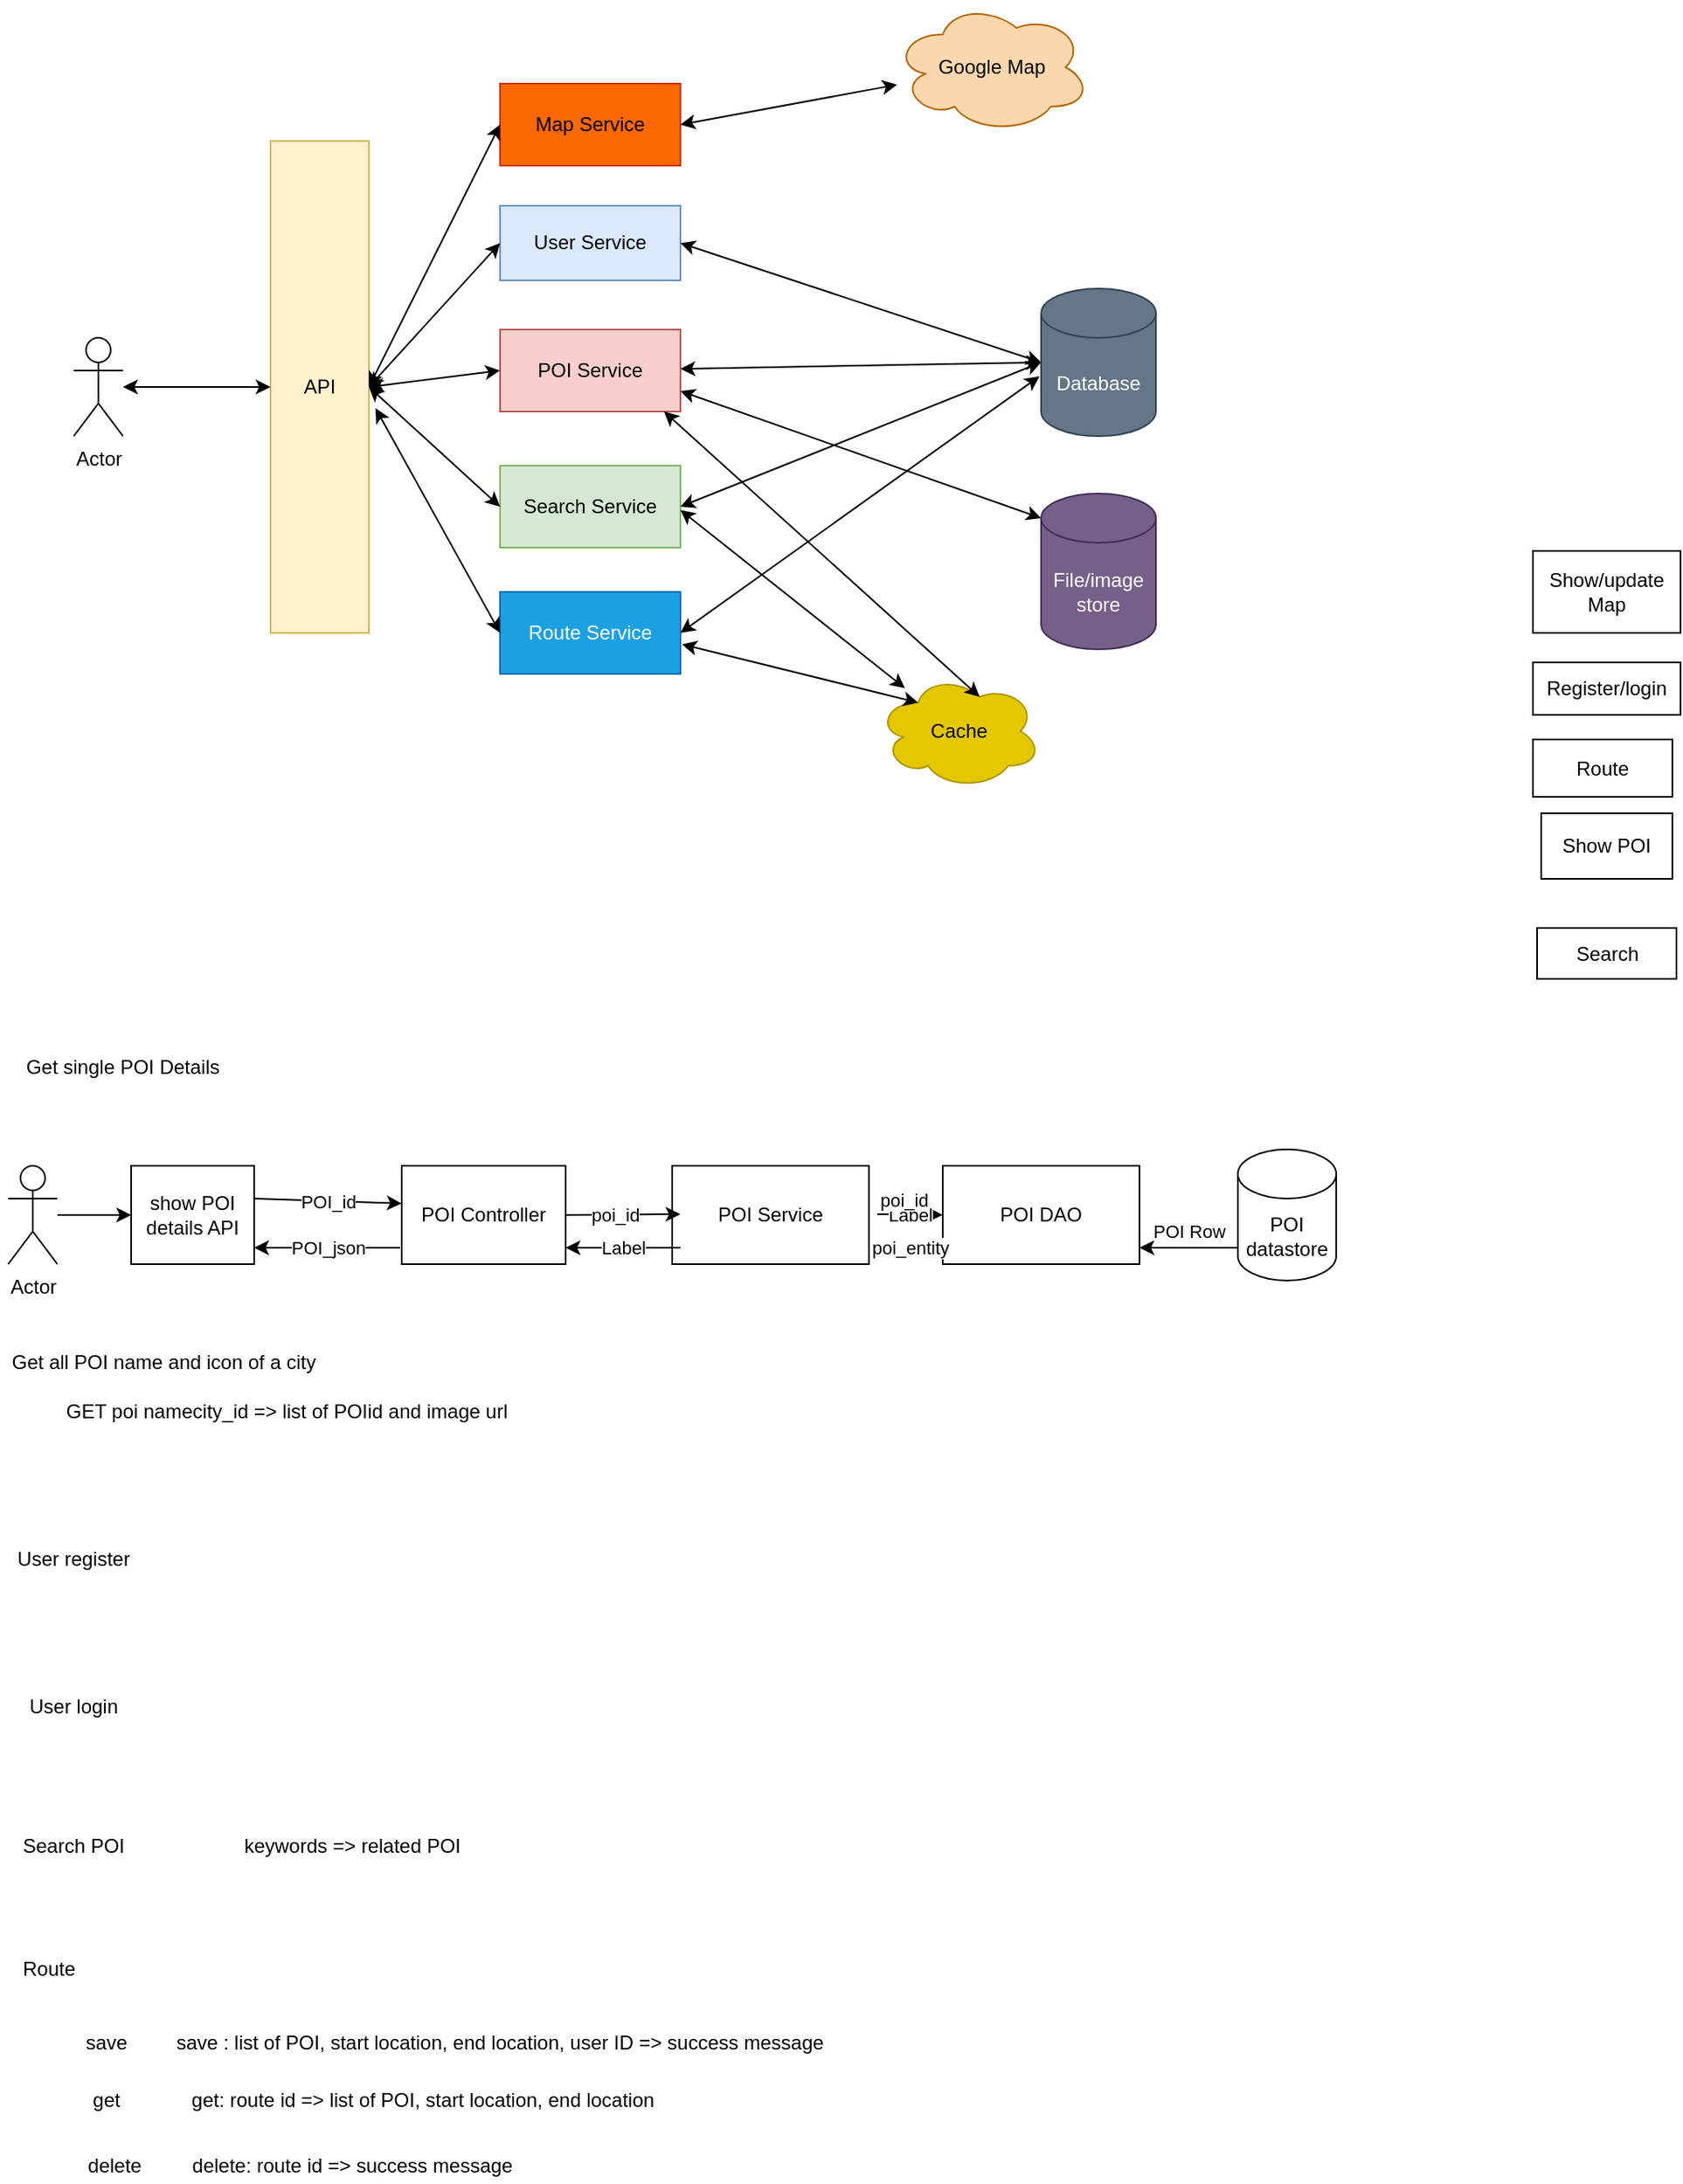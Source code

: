 <mxfile version="14.7.9" type="github" pages="6">
  <diagram id="kNzsvjjbeycu3PSovNkS" name="Page-1">
    <mxGraphModel grid="1" gridSize="10" guides="1" tooltips="1" connect="1" arrows="1" page="1" fold="1" pageScale="1" pageWidth="1100" pageHeight="850" math="0" shadow="0">
      <root>
        <mxCell id="0" />
        <mxCell id="1" parent="0" />
        <mxCell id="t5qHoFmcPcWfKDXQ28jl-2" value="Actor" style="shape=umlActor;verticalLabelPosition=bottom;verticalAlign=top;html=1;outlineConnect=0;" parent="1" vertex="1">
          <mxGeometry x="60" y="295" width="30" height="60" as="geometry" />
        </mxCell>
        <mxCell id="t5qHoFmcPcWfKDXQ28jl-12" value="Search Service" style="rounded=0;whiteSpace=wrap;html=1;fillColor=#d5e8d4;strokeColor=#82b366;" parent="1" vertex="1">
          <mxGeometry x="320" y="373" width="110" height="50" as="geometry" />
        </mxCell>
        <mxCell id="t5qHoFmcPcWfKDXQ28jl-13" value="API" style="rounded=0;whiteSpace=wrap;html=1;fillColor=#fff2cc;strokeColor=#d6b656;" parent="1" vertex="1">
          <mxGeometry x="180" y="175" width="60" height="300" as="geometry" />
        </mxCell>
        <mxCell id="t5qHoFmcPcWfKDXQ28jl-14" value="" style="endArrow=classic;startArrow=classic;html=1;entryX=0;entryY=0.5;entryDx=0;entryDy=0;" parent="1" source="t5qHoFmcPcWfKDXQ28jl-2" target="t5qHoFmcPcWfKDXQ28jl-13" edge="1">
          <mxGeometry width="50" height="50" relative="1" as="geometry">
            <mxPoint x="590" y="400" as="sourcePoint" />
            <mxPoint x="640" y="350" as="targetPoint" />
          </mxGeometry>
        </mxCell>
        <mxCell id="t5qHoFmcPcWfKDXQ28jl-15" value="Cache" style="ellipse;shape=cloud;whiteSpace=wrap;html=1;fillColor=#e3c800;strokeColor=#B09500;fontColor=#000000;" parent="1" vertex="1">
          <mxGeometry x="550" y="500" width="100" height="70" as="geometry" />
        </mxCell>
        <mxCell id="t5qHoFmcPcWfKDXQ28jl-16" value="" style="endArrow=classic;startArrow=classic;html=1;entryX=0;entryY=0.5;entryDx=0;entryDy=0;entryPerimeter=0;exitX=1;exitY=0.5;exitDx=0;exitDy=0;" parent="1" source="t5qHoFmcPcWfKDXQ28jl-12" target="t5qHoFmcPcWfKDXQ28jl-30" edge="1">
          <mxGeometry width="50" height="50" relative="1" as="geometry">
            <mxPoint x="590" y="400" as="sourcePoint" />
            <mxPoint x="640" y="350" as="targetPoint" />
          </mxGeometry>
        </mxCell>
        <mxCell id="t5qHoFmcPcWfKDXQ28jl-18" value="User Service" style="rounded=0;whiteSpace=wrap;html=1;fillColor=#dae8fc;strokeColor=#6c8ebf;" parent="1" vertex="1">
          <mxGeometry x="320" y="214.5" width="110" height="45.5" as="geometry" />
        </mxCell>
        <mxCell id="t5qHoFmcPcWfKDXQ28jl-20" value="" style="endArrow=classic;startArrow=classic;html=1;entryX=0;entryY=0.5;entryDx=0;entryDy=0;entryPerimeter=0;" parent="1" source="t5qHoFmcPcWfKDXQ28jl-21" target="t5qHoFmcPcWfKDXQ28jl-30" edge="1">
          <mxGeometry width="50" height="50" relative="1" as="geometry">
            <mxPoint x="590" y="400" as="sourcePoint" />
            <mxPoint x="610" y="315" as="targetPoint" />
          </mxGeometry>
        </mxCell>
        <mxCell id="t5qHoFmcPcWfKDXQ28jl-21" value="POI Service" style="rounded=0;whiteSpace=wrap;html=1;fillColor=#f8cecc;strokeColor=#b85450;" parent="1" vertex="1">
          <mxGeometry x="320" y="290" width="110" height="50" as="geometry" />
        </mxCell>
        <mxCell id="t5qHoFmcPcWfKDXQ28jl-25" value="" style="endArrow=classic;startArrow=classic;html=1;entryX=0;entryY=0.5;entryDx=0;entryDy=0;entryPerimeter=0;exitX=1;exitY=0.5;exitDx=0;exitDy=0;" parent="1" source="t5qHoFmcPcWfKDXQ28jl-18" target="t5qHoFmcPcWfKDXQ28jl-30" edge="1">
          <mxGeometry width="50" height="50" relative="1" as="geometry">
            <mxPoint x="590" y="390" as="sourcePoint" />
            <mxPoint x="610" y="229.56" as="targetPoint" />
          </mxGeometry>
        </mxCell>
        <mxCell id="t5qHoFmcPcWfKDXQ28jl-27" value="File/image store" style="shape=cylinder3;whiteSpace=wrap;html=1;boundedLbl=1;backgroundOutline=1;size=15;fillColor=#76608a;strokeColor=#432D57;fontColor=#ffffff;" parent="1" vertex="1">
          <mxGeometry x="650" y="390" width="70" height="95" as="geometry" />
        </mxCell>
        <mxCell id="t5qHoFmcPcWfKDXQ28jl-28" value="Route Service" style="rounded=0;whiteSpace=wrap;html=1;fillColor=#1ba1e2;strokeColor=#006EAF;fontColor=#ffffff;" parent="1" vertex="1">
          <mxGeometry x="320" y="450" width="110" height="50" as="geometry" />
        </mxCell>
        <mxCell id="t5qHoFmcPcWfKDXQ28jl-29" value="" style="endArrow=classic;startArrow=classic;html=1;entryX=0;entryY=0;entryDx=0;entryDy=15;entryPerimeter=0;exitX=1;exitY=0.75;exitDx=0;exitDy=0;" parent="1" source="t5qHoFmcPcWfKDXQ28jl-21" target="t5qHoFmcPcWfKDXQ28jl-27" edge="1">
          <mxGeometry width="50" height="50" relative="1" as="geometry">
            <mxPoint x="590" y="390" as="sourcePoint" />
            <mxPoint x="640" y="340" as="targetPoint" />
          </mxGeometry>
        </mxCell>
        <mxCell id="t5qHoFmcPcWfKDXQ28jl-30" value="Database" style="shape=cylinder3;whiteSpace=wrap;html=1;boundedLbl=1;backgroundOutline=1;size=15;fillColor=#647687;strokeColor=#314354;fontColor=#ffffff;" parent="1" vertex="1">
          <mxGeometry x="650" y="265" width="70" height="90" as="geometry" />
        </mxCell>
        <mxCell id="t5qHoFmcPcWfKDXQ28jl-33" value="Show/update Map" style="rounded=0;whiteSpace=wrap;html=1;" parent="1" vertex="1">
          <mxGeometry x="950" y="425" width="90" height="50" as="geometry" />
        </mxCell>
        <mxCell id="t5qHoFmcPcWfKDXQ28jl-37" value="Register/login" style="rounded=0;whiteSpace=wrap;html=1;" parent="1" vertex="1">
          <mxGeometry x="950" y="493" width="90" height="32" as="geometry" />
        </mxCell>
        <mxCell id="t5qHoFmcPcWfKDXQ28jl-39" value="Search" style="rounded=0;whiteSpace=wrap;html=1;" parent="1" vertex="1">
          <mxGeometry x="952.5" y="655" width="85" height="31" as="geometry" />
        </mxCell>
        <mxCell id="t5qHoFmcPcWfKDXQ28jl-41" value="Show POI" style="rounded=0;whiteSpace=wrap;html=1;" parent="1" vertex="1">
          <mxGeometry x="955" y="585" width="80" height="40" as="geometry" />
        </mxCell>
        <mxCell id="t5qHoFmcPcWfKDXQ28jl-43" value="Route" style="rounded=0;whiteSpace=wrap;html=1;" parent="1" vertex="1">
          <mxGeometry x="950" y="540" width="85" height="35" as="geometry" />
        </mxCell>
        <mxCell id="ADsMzs2XNh3c-vHGguk0-4" value="Actor" style="shape=umlActor;verticalLabelPosition=bottom;verticalAlign=top;html=1;outlineConnect=0;" parent="1" vertex="1">
          <mxGeometry x="20" y="800" width="30" height="60" as="geometry" />
        </mxCell>
        <mxCell id="ADsMzs2XNh3c-vHGguk0-5" value="show POI details API" style="rounded=0;whiteSpace=wrap;html=1;" parent="1" vertex="1">
          <mxGeometry x="95" y="800" width="75" height="60" as="geometry" />
        </mxCell>
        <mxCell id="ADsMzs2XNh3c-vHGguk0-6" value="POI Controller" style="rounded=0;whiteSpace=wrap;html=1;" parent="1" vertex="1">
          <mxGeometry x="260" y="800" width="100" height="60" as="geometry" />
        </mxCell>
        <mxCell id="ADsMzs2XNh3c-vHGguk0-7" value="POI Service" style="rounded=0;whiteSpace=wrap;html=1;" parent="1" vertex="1">
          <mxGeometry x="425" y="800" width="120" height="60" as="geometry" />
        </mxCell>
        <mxCell id="ADsMzs2XNh3c-vHGguk0-8" value="POI DAO" style="rounded=0;whiteSpace=wrap;html=1;" parent="1" vertex="1">
          <mxGeometry x="590" y="800" width="120" height="60" as="geometry" />
        </mxCell>
        <mxCell id="ADsMzs2XNh3c-vHGguk0-9" value="POI datastore" style="shape=cylinder3;whiteSpace=wrap;html=1;boundedLbl=1;backgroundOutline=1;size=15;" parent="1" vertex="1">
          <mxGeometry x="770" y="790" width="60" height="80" as="geometry" />
        </mxCell>
        <mxCell id="ADsMzs2XNh3c-vHGguk0-10" value="" style="endArrow=classic;html=1;entryX=0;entryY=0.383;entryDx=0;entryDy=0;entryPerimeter=0;" parent="1" target="ADsMzs2XNh3c-vHGguk0-6" edge="1">
          <mxGeometry relative="1" as="geometry">
            <mxPoint x="170" y="820" as="sourcePoint" />
            <mxPoint x="240" y="820" as="targetPoint" />
          </mxGeometry>
        </mxCell>
        <mxCell id="ADsMzs2XNh3c-vHGguk0-13" value="POI_id" style="edgeLabel;html=1;align=center;verticalAlign=middle;resizable=0;points=[];" parent="ADsMzs2XNh3c-vHGguk0-10" vertex="1" connectable="0">
          <mxGeometry x="0.35" y="1" relative="1" as="geometry">
            <mxPoint x="-16" y="1" as="offset" />
          </mxGeometry>
        </mxCell>
        <mxCell id="ADsMzs2XNh3c-vHGguk0-12" value="" style="endArrow=classic;html=1;entryX=0;entryY=0.5;entryDx=0;entryDy=0;" parent="1" source="ADsMzs2XNh3c-vHGguk0-4" target="ADsMzs2XNh3c-vHGguk0-5" edge="1">
          <mxGeometry width="50" height="50" relative="1" as="geometry">
            <mxPoint x="50" y="840" as="sourcePoint" />
            <mxPoint x="100" y="790" as="targetPoint" />
          </mxGeometry>
        </mxCell>
        <mxCell id="ADsMzs2XNh3c-vHGguk0-16" value="poi_id" style="endArrow=classic;html=1;exitX=1;exitY=0.5;exitDx=0;exitDy=0;" parent="1" source="ADsMzs2XNh3c-vHGguk0-6" edge="1">
          <mxGeometry x="-0.149" relative="1" as="geometry">
            <mxPoint x="380" y="829.5" as="sourcePoint" />
            <mxPoint x="430" y="830" as="targetPoint" />
            <Array as="points">
              <mxPoint x="430" y="829.5" />
            </Array>
            <mxPoint as="offset" />
          </mxGeometry>
        </mxCell>
        <mxCell id="ADsMzs2XNh3c-vHGguk0-18" value="" style="endArrow=classic;html=1;" parent="1" edge="1">
          <mxGeometry relative="1" as="geometry">
            <mxPoint x="550" y="829.5" as="sourcePoint" />
            <mxPoint x="590" y="830" as="targetPoint" />
          </mxGeometry>
        </mxCell>
        <mxCell id="ADsMzs2XNh3c-vHGguk0-19" value="Label" style="edgeLabel;resizable=0;html=1;align=center;verticalAlign=middle;" parent="ADsMzs2XNh3c-vHGguk0-18" connectable="0" vertex="1">
          <mxGeometry relative="1" as="geometry" />
        </mxCell>
        <mxCell id="ADsMzs2XNh3c-vHGguk0-20" value="poi_id" style="edgeLabel;resizable=0;html=1;align=left;verticalAlign=bottom;" parent="ADsMzs2XNh3c-vHGguk0-18" connectable="0" vertex="1">
          <mxGeometry x="-1" relative="1" as="geometry" />
        </mxCell>
        <mxCell id="ADsMzs2XNh3c-vHGguk0-21" value="" style="endArrow=classic;html=1;" parent="1" edge="1">
          <mxGeometry relative="1" as="geometry">
            <mxPoint x="770" y="850" as="sourcePoint" />
            <mxPoint x="710" y="850" as="targetPoint" />
          </mxGeometry>
        </mxCell>
        <mxCell id="ADsMzs2XNh3c-vHGguk0-22" value="POI Row" style="edgeLabel;resizable=0;html=1;align=center;verticalAlign=middle;" parent="ADsMzs2XNh3c-vHGguk0-21" connectable="0" vertex="1">
          <mxGeometry relative="1" as="geometry">
            <mxPoint y="-10" as="offset" />
          </mxGeometry>
        </mxCell>
        <mxCell id="ADsMzs2XNh3c-vHGguk0-23" value="poi_entity" style="endArrow=classic;html=1;" parent="1" edge="1">
          <mxGeometry relative="1" as="geometry">
            <mxPoint x="590" y="850" as="sourcePoint" />
            <mxPoint x="550" y="850" as="targetPoint" />
          </mxGeometry>
        </mxCell>
        <mxCell id="ADsMzs2XNh3c-vHGguk0-25" value="entity" style="endArrow=classic;html=1;" parent="1" edge="1">
          <mxGeometry relative="1" as="geometry">
            <mxPoint x="430" y="850" as="sourcePoint" />
            <mxPoint x="360" y="850" as="targetPoint" />
          </mxGeometry>
        </mxCell>
        <mxCell id="ADsMzs2XNh3c-vHGguk0-26" value="Label" style="edgeLabel;resizable=0;html=1;align=center;verticalAlign=middle;" parent="ADsMzs2XNh3c-vHGguk0-25" connectable="0" vertex="1">
          <mxGeometry relative="1" as="geometry" />
        </mxCell>
        <mxCell id="ADsMzs2XNh3c-vHGguk0-27" value="POI_json" style="endArrow=classic;html=1;" parent="1" edge="1">
          <mxGeometry relative="1" as="geometry">
            <mxPoint x="259" y="850" as="sourcePoint" />
            <mxPoint x="170" y="850" as="targetPoint" />
          </mxGeometry>
        </mxCell>
        <mxCell id="ADsMzs2XNh3c-vHGguk0-29" value="Get single POI Details" style="text;html=1;strokeColor=none;fillColor=none;align=center;verticalAlign=middle;whiteSpace=wrap;rounded=0;" parent="1" vertex="1">
          <mxGeometry x="20" y="730" width="140" height="20" as="geometry" />
        </mxCell>
        <mxCell id="B7q8sF04wc4RiD9ppFUX-1" value="Get all POI name and icon of a city" style="text;html=1;strokeColor=none;fillColor=none;align=center;verticalAlign=middle;whiteSpace=wrap;rounded=0;" parent="1" vertex="1">
          <mxGeometry x="15" y="910" width="200" height="20" as="geometry" />
        </mxCell>
        <mxCell id="0vp1MS_QijiNhVrhRR7S-1" value="GET poi namecity_id =&amp;gt; list of POIid and image url" style="text;html=1;strokeColor=none;fillColor=none;align=center;verticalAlign=middle;whiteSpace=wrap;rounded=0;" parent="1" vertex="1">
          <mxGeometry x="20" y="940" width="340" height="20" as="geometry" />
        </mxCell>
        <mxCell id="B7q8sF04wc4RiD9ppFUX-2" value="User register" style="text;html=1;strokeColor=none;fillColor=none;align=center;verticalAlign=middle;whiteSpace=wrap;rounded=0;" parent="1" vertex="1">
          <mxGeometry x="15" y="1030" width="90" height="20" as="geometry" />
        </mxCell>
        <mxCell id="B7q8sF04wc4RiD9ppFUX-4" value="User login" style="text;html=1;strokeColor=none;fillColor=none;align=center;verticalAlign=middle;whiteSpace=wrap;rounded=0;" parent="1" vertex="1">
          <mxGeometry x="15" y="1120" width="90" height="20" as="geometry" />
        </mxCell>
        <mxCell id="B7q8sF04wc4RiD9ppFUX-5" value="Search POI" style="text;html=1;strokeColor=none;fillColor=none;align=center;verticalAlign=middle;whiteSpace=wrap;rounded=0;" parent="1" vertex="1">
          <mxGeometry x="20" y="1210" width="80" height="10" as="geometry" />
        </mxCell>
        <mxCell id="B7q8sF04wc4RiD9ppFUX-6" value="Route" style="text;html=1;strokeColor=none;fillColor=none;align=center;verticalAlign=middle;whiteSpace=wrap;rounded=0;" parent="1" vertex="1">
          <mxGeometry x="25" y="1280" width="40" height="20" as="geometry" />
        </mxCell>
        <mxCell id="0vp1MS_QijiNhVrhRR7S-2" value="keywords =&amp;gt; related POI" style="text;html=1;strokeColor=none;fillColor=none;align=center;verticalAlign=middle;whiteSpace=wrap;rounded=0;" parent="1" vertex="1">
          <mxGeometry x="60" y="1205" width="340" height="20" as="geometry" />
        </mxCell>
        <mxCell id="B7q8sF04wc4RiD9ppFUX-7" value="save" style="text;html=1;strokeColor=none;fillColor=none;align=center;verticalAlign=middle;whiteSpace=wrap;rounded=0;" parent="1" vertex="1">
          <mxGeometry x="60" y="1320" width="40" height="30" as="geometry" />
        </mxCell>
        <mxCell id="0vp1MS_QijiNhVrhRR7S-3" value="save : list of POI, start location, end location, user ID =&amp;gt; success message" style="text;html=1;strokeColor=none;fillColor=none;align=center;verticalAlign=middle;whiteSpace=wrap;rounded=0;" parent="1" vertex="1">
          <mxGeometry x="120" y="1325" width="400" height="20" as="geometry" />
        </mxCell>
        <mxCell id="B7q8sF04wc4RiD9ppFUX-8" value="get" style="text;html=1;strokeColor=none;fillColor=none;align=center;verticalAlign=middle;whiteSpace=wrap;rounded=0;" parent="1" vertex="1">
          <mxGeometry x="60" y="1360" width="40" height="20" as="geometry" />
        </mxCell>
        <mxCell id="0vp1MS_QijiNhVrhRR7S-4" value="get: route id =&amp;gt; list of POI, start location, end location" style="text;html=1;strokeColor=none;fillColor=none;align=center;verticalAlign=middle;whiteSpace=wrap;rounded=0;" parent="1" vertex="1">
          <mxGeometry x="127.5" y="1360" width="290" height="20" as="geometry" />
        </mxCell>
        <mxCell id="B7q8sF04wc4RiD9ppFUX-9" value="delete" style="text;html=1;strokeColor=none;fillColor=none;align=center;verticalAlign=middle;whiteSpace=wrap;rounded=0;" parent="1" vertex="1">
          <mxGeometry x="65" y="1400" width="40" height="20" as="geometry" />
        </mxCell>
        <mxCell id="0vp1MS_QijiNhVrhRR7S-5" value="delete: route id =&amp;gt; success message" style="text;html=1;strokeColor=none;fillColor=none;align=center;verticalAlign=middle;whiteSpace=wrap;rounded=0;" parent="1" vertex="1">
          <mxGeometry x="130" y="1400" width="200" height="20" as="geometry" />
        </mxCell>
        <mxCell id="xZWzvmzZlTDLmZBhP69e-1" value="Map Service" style="rounded=0;whiteSpace=wrap;html=1;fillColor=#fa6800;strokeColor=#C73500;fontColor=#000000;" parent="1" vertex="1">
          <mxGeometry x="320" y="140" width="110" height="50" as="geometry" />
        </mxCell>
        <mxCell id="xZWzvmzZlTDLmZBhP69e-2" value="Google Map" style="ellipse;shape=cloud;whiteSpace=wrap;html=1;fillColor=#fad7ac;strokeColor=#b46504;" parent="1" vertex="1">
          <mxGeometry x="560" y="90" width="120" height="80" as="geometry" />
        </mxCell>
        <mxCell id="xZWzvmzZlTDLmZBhP69e-3" value="" style="endArrow=classic;startArrow=classic;html=1;exitX=1;exitY=0.5;exitDx=0;exitDy=0;" parent="1" source="xZWzvmzZlTDLmZBhP69e-1" target="xZWzvmzZlTDLmZBhP69e-2" edge="1">
          <mxGeometry width="50" height="50" relative="1" as="geometry">
            <mxPoint x="520" y="420" as="sourcePoint" />
            <mxPoint x="570" y="370" as="targetPoint" />
          </mxGeometry>
        </mxCell>
        <mxCell id="xZWzvmzZlTDLmZBhP69e-4" value="" style="endArrow=classic;startArrow=classic;html=1;exitX=1;exitY=0.5;exitDx=0;exitDy=0;entryX=-0.014;entryY=0.594;entryDx=0;entryDy=0;entryPerimeter=0;" parent="1" source="t5qHoFmcPcWfKDXQ28jl-28" target="t5qHoFmcPcWfKDXQ28jl-30" edge="1">
          <mxGeometry width="50" height="50" relative="1" as="geometry">
            <mxPoint x="520" y="420" as="sourcePoint" />
            <mxPoint x="570" y="370" as="targetPoint" />
          </mxGeometry>
        </mxCell>
        <mxCell id="xZWzvmzZlTDLmZBhP69e-5" value="" style="endArrow=classic;startArrow=classic;html=1;exitX=1;exitY=0.5;exitDx=0;exitDy=0;entryX=0;entryY=0.5;entryDx=0;entryDy=0;" parent="1" source="t5qHoFmcPcWfKDXQ28jl-13" target="xZWzvmzZlTDLmZBhP69e-1" edge="1">
          <mxGeometry width="50" height="50" relative="1" as="geometry">
            <mxPoint x="520" y="420" as="sourcePoint" />
            <mxPoint x="570" y="370" as="targetPoint" />
          </mxGeometry>
        </mxCell>
        <mxCell id="xZWzvmzZlTDLmZBhP69e-6" value="" style="endArrow=classic;startArrow=classic;html=1;exitX=1;exitY=0.5;exitDx=0;exitDy=0;entryX=0;entryY=0.5;entryDx=0;entryDy=0;" parent="1" source="t5qHoFmcPcWfKDXQ28jl-13" target="t5qHoFmcPcWfKDXQ28jl-18" edge="1">
          <mxGeometry width="50" height="50" relative="1" as="geometry">
            <mxPoint x="520" y="420" as="sourcePoint" />
            <mxPoint x="570" y="370" as="targetPoint" />
          </mxGeometry>
        </mxCell>
        <mxCell id="xZWzvmzZlTDLmZBhP69e-7" value="" style="endArrow=classic;startArrow=classic;html=1;exitX=1;exitY=0.5;exitDx=0;exitDy=0;entryX=0;entryY=0.5;entryDx=0;entryDy=0;" parent="1" source="t5qHoFmcPcWfKDXQ28jl-13" target="t5qHoFmcPcWfKDXQ28jl-21" edge="1">
          <mxGeometry width="50" height="50" relative="1" as="geometry">
            <mxPoint x="520" y="420" as="sourcePoint" />
            <mxPoint x="570" y="370" as="targetPoint" />
          </mxGeometry>
        </mxCell>
        <mxCell id="xZWzvmzZlTDLmZBhP69e-8" value="" style="endArrow=classic;startArrow=classic;html=1;entryX=0;entryY=0.5;entryDx=0;entryDy=0;exitX=1;exitY=0.5;exitDx=0;exitDy=0;" parent="1" source="t5qHoFmcPcWfKDXQ28jl-13" target="t5qHoFmcPcWfKDXQ28jl-12" edge="1">
          <mxGeometry width="50" height="50" relative="1" as="geometry">
            <mxPoint x="520" y="420" as="sourcePoint" />
            <mxPoint x="570" y="370" as="targetPoint" />
          </mxGeometry>
        </mxCell>
        <mxCell id="xZWzvmzZlTDLmZBhP69e-9" value="" style="endArrow=classic;startArrow=classic;html=1;entryX=0;entryY=0.5;entryDx=0;entryDy=0;exitX=1.067;exitY=0.543;exitDx=0;exitDy=0;exitPerimeter=0;" parent="1" source="t5qHoFmcPcWfKDXQ28jl-13" target="t5qHoFmcPcWfKDXQ28jl-28" edge="1">
          <mxGeometry width="50" height="50" relative="1" as="geometry">
            <mxPoint x="520" y="420" as="sourcePoint" />
            <mxPoint x="570" y="370" as="targetPoint" />
          </mxGeometry>
        </mxCell>
        <mxCell id="xZWzvmzZlTDLmZBhP69e-10" value="" style="endArrow=classic;startArrow=classic;html=1;exitX=1.009;exitY=0.64;exitDx=0;exitDy=0;exitPerimeter=0;entryX=0.25;entryY=0.25;entryDx=0;entryDy=0;entryPerimeter=0;" parent="1" source="t5qHoFmcPcWfKDXQ28jl-28" target="t5qHoFmcPcWfKDXQ28jl-15" edge="1">
          <mxGeometry width="50" height="50" relative="1" as="geometry">
            <mxPoint x="520" y="420" as="sourcePoint" />
            <mxPoint x="510" y="540" as="targetPoint" />
          </mxGeometry>
        </mxCell>
        <mxCell id="xZWzvmzZlTDLmZBhP69e-11" value="" style="endArrow=classic;startArrow=classic;html=1;" parent="1" target="t5qHoFmcPcWfKDXQ28jl-15" edge="1">
          <mxGeometry width="50" height="50" relative="1" as="geometry">
            <mxPoint x="430" y="400" as="sourcePoint" />
            <mxPoint x="570" y="370" as="targetPoint" />
          </mxGeometry>
        </mxCell>
        <mxCell id="xZWzvmzZlTDLmZBhP69e-12" value="" style="endArrow=classic;startArrow=classic;html=1;entryX=0.625;entryY=0.2;entryDx=0;entryDy=0;entryPerimeter=0;" parent="1" target="t5qHoFmcPcWfKDXQ28jl-15" edge="1">
          <mxGeometry width="50" height="50" relative="1" as="geometry">
            <mxPoint x="420" y="340" as="sourcePoint" />
            <mxPoint x="570" y="370" as="targetPoint" />
          </mxGeometry>
        </mxCell>
      </root>
    </mxGraphModel>
  </diagram>
  <diagram id="aDnz6DyPfGt7BgsXZk0M" name="POI Service">
    <mxGraphModel dx="1199" dy="740" grid="1" gridSize="10" guides="1" tooltips="1" connect="1" arrows="1" fold="1" page="1" pageScale="1" pageWidth="1100" pageHeight="850" math="0" shadow="0">
      <root>
        <mxCell id="64hU7iYNRlZ3EdSoB02A-0" />
        <mxCell id="64hU7iYNRlZ3EdSoB02A-1" parent="64hU7iYNRlZ3EdSoB02A-0" />
        <mxCell id="tGV0RQAGPbp4HRWJ19ka-0" value="Actor" style="shape=umlActor;verticalLabelPosition=bottom;verticalAlign=top;html=1;outlineConnect=0;" parent="64hU7iYNRlZ3EdSoB02A-1" vertex="1">
          <mxGeometry x="67.5" y="50" width="30" height="60" as="geometry" />
        </mxCell>
        <mxCell id="VqPmmWmJkXRCToELeHY5-9" style="edgeStyle=orthogonalEdgeStyle;rounded=0;orthogonalLoop=1;jettySize=auto;html=1;exitX=1;exitY=0.25;exitDx=0;exitDy=0;entryX=0;entryY=0.25;entryDx=0;entryDy=0;" parent="64hU7iYNRlZ3EdSoB02A-1" source="tGV0RQAGPbp4HRWJ19ka-1" target="tGV0RQAGPbp4HRWJ19ka-2" edge="1">
          <mxGeometry relative="1" as="geometry" />
        </mxCell>
        <mxCell id="tGV0RQAGPbp4HRWJ19ka-1" value="show POI details API" style="rounded=0;whiteSpace=wrap;html=1;fontSize=14;" parent="64hU7iYNRlZ3EdSoB02A-1" vertex="1">
          <mxGeometry x="142.5" y="50" width="75" height="60" as="geometry" />
        </mxCell>
        <mxCell id="VqPmmWmJkXRCToELeHY5-2" style="edgeStyle=orthogonalEdgeStyle;rounded=0;orthogonalLoop=1;jettySize=auto;html=1;exitX=1;exitY=0.25;exitDx=0;exitDy=0;entryX=0;entryY=0.25;entryDx=0;entryDy=0;" parent="64hU7iYNRlZ3EdSoB02A-1" source="tGV0RQAGPbp4HRWJ19ka-2" target="tGV0RQAGPbp4HRWJ19ka-3" edge="1">
          <mxGeometry relative="1" as="geometry" />
        </mxCell>
        <mxCell id="VqPmmWmJkXRCToELeHY5-8" style="edgeStyle=orthogonalEdgeStyle;rounded=0;orthogonalLoop=1;jettySize=auto;html=1;exitX=0;exitY=0.75;exitDx=0;exitDy=0;entryX=1;entryY=0.75;entryDx=0;entryDy=0;" parent="64hU7iYNRlZ3EdSoB02A-1" source="tGV0RQAGPbp4HRWJ19ka-2" target="tGV0RQAGPbp4HRWJ19ka-1" edge="1">
          <mxGeometry relative="1" as="geometry" />
        </mxCell>
        <mxCell id="tGV0RQAGPbp4HRWJ19ka-2" value="POI Controller" style="rounded=0;whiteSpace=wrap;html=1;fontSize=14;" parent="64hU7iYNRlZ3EdSoB02A-1" vertex="1">
          <mxGeometry x="312.5" y="50" width="100" height="60" as="geometry" />
        </mxCell>
        <mxCell id="VqPmmWmJkXRCToELeHY5-7" style="edgeStyle=orthogonalEdgeStyle;rounded=0;orthogonalLoop=1;jettySize=auto;html=1;exitX=0;exitY=0.75;exitDx=0;exitDy=0;entryX=1;entryY=0.75;entryDx=0;entryDy=0;" parent="64hU7iYNRlZ3EdSoB02A-1" source="tGV0RQAGPbp4HRWJ19ka-3" target="tGV0RQAGPbp4HRWJ19ka-2" edge="1">
          <mxGeometry relative="1" as="geometry" />
        </mxCell>
        <mxCell id="tGV0RQAGPbp4HRWJ19ka-3" value="POI Service" style="rounded=0;whiteSpace=wrap;html=1;fontSize=14;" parent="64hU7iYNRlZ3EdSoB02A-1" vertex="1">
          <mxGeometry x="505" y="50" width="90" height="60" as="geometry" />
        </mxCell>
        <mxCell id="VqPmmWmJkXRCToELeHY5-4" style="edgeStyle=orthogonalEdgeStyle;rounded=0;orthogonalLoop=1;jettySize=auto;html=1;exitX=1;exitY=0.25;exitDx=0;exitDy=0;entryX=0;entryY=0;entryDx=0;entryDy=27.5;entryPerimeter=0;" parent="64hU7iYNRlZ3EdSoB02A-1" source="tGV0RQAGPbp4HRWJ19ka-4" target="tGV0RQAGPbp4HRWJ19ka-5" edge="1">
          <mxGeometry relative="1" as="geometry" />
        </mxCell>
        <mxCell id="VqPmmWmJkXRCToELeHY5-6" style="edgeStyle=orthogonalEdgeStyle;rounded=0;orthogonalLoop=1;jettySize=auto;html=1;exitX=0;exitY=0.75;exitDx=0;exitDy=0;entryX=1;entryY=0.75;entryDx=0;entryDy=0;" parent="64hU7iYNRlZ3EdSoB02A-1" source="tGV0RQAGPbp4HRWJ19ka-4" target="tGV0RQAGPbp4HRWJ19ka-3" edge="1">
          <mxGeometry relative="1" as="geometry" />
        </mxCell>
        <mxCell id="tGV0RQAGPbp4HRWJ19ka-4" value="POI DAO" style="rounded=0;whiteSpace=wrap;html=1;fontSize=14;" parent="64hU7iYNRlZ3EdSoB02A-1" vertex="1">
          <mxGeometry x="700" y="50" width="70" height="60" as="geometry" />
        </mxCell>
        <mxCell id="tGV0RQAGPbp4HRWJ19ka-5" value="POI datastore" style="shape=cylinder3;whiteSpace=wrap;html=1;boundedLbl=1;backgroundOutline=1;size=15;fontSize=14;" parent="64hU7iYNRlZ3EdSoB02A-1" vertex="1">
          <mxGeometry x="880" y="37" width="60" height="80" as="geometry" />
        </mxCell>
        <mxCell id="tGV0RQAGPbp4HRWJ19ka-8" value="" style="endArrow=classic;html=1;entryX=0;entryY=0.5;entryDx=0;entryDy=0;" parent="64hU7iYNRlZ3EdSoB02A-1" target="tGV0RQAGPbp4HRWJ19ka-1" edge="1">
          <mxGeometry width="50" height="50" relative="1" as="geometry">
            <mxPoint x="100" y="80" as="sourcePoint" />
            <mxPoint x="125" y="40" as="targetPoint" />
          </mxGeometry>
        </mxCell>
        <mxCell id="tGV0RQAGPbp4HRWJ19ka-10" value="" style="endArrow=classic;html=1;exitX=1;exitY=0.25;exitDx=0;exitDy=0;entryX=0;entryY=0.25;entryDx=0;entryDy=0;" parent="64hU7iYNRlZ3EdSoB02A-1" source="tGV0RQAGPbp4HRWJ19ka-3" target="tGV0RQAGPbp4HRWJ19ka-4" edge="1">
          <mxGeometry relative="1" as="geometry">
            <mxPoint x="575" y="79.5" as="sourcePoint" />
            <mxPoint x="615" y="80" as="targetPoint" />
          </mxGeometry>
        </mxCell>
        <mxCell id="tGV0RQAGPbp4HRWJ19ka-12" value="POI_ID" style="edgeLabel;resizable=0;html=1;align=left;verticalAlign=bottom;fontSize=13;" parent="tGV0RQAGPbp4HRWJ19ka-10" connectable="0" vertex="1">
          <mxGeometry x="-1" relative="1" as="geometry">
            <mxPoint x="-351" y="-5" as="offset" />
          </mxGeometry>
        </mxCell>
        <mxCell id="tGV0RQAGPbp4HRWJ19ka-13" value="" style="endArrow=classic;html=1;" parent="64hU7iYNRlZ3EdSoB02A-1" edge="1">
          <mxGeometry relative="1" as="geometry">
            <mxPoint x="880" y="90" as="sourcePoint" />
            <mxPoint x="770" y="90" as="targetPoint" />
          </mxGeometry>
        </mxCell>
        <mxCell id="tGV0RQAGPbp4HRWJ19ka-19" value="Get all POI names and icon of a city:" style="text;html=1;strokeColor=none;fillColor=none;align=center;verticalAlign=middle;whiteSpace=wrap;rounded=0;" parent="64hU7iYNRlZ3EdSoB02A-1" vertex="1">
          <mxGeometry x="50" y="160" width="200" height="20" as="geometry" />
        </mxCell>
        <mxCell id="PArUXnBDU9vjnv2JVuY4-0" value="Get details of a single POI:" style="text;html=1;strokeColor=none;fillColor=none;align=center;verticalAlign=middle;whiteSpace=wrap;rounded=0;" parent="64hU7iYNRlZ3EdSoB02A-1" vertex="1">
          <mxGeometry x="40" y="10" width="160" height="20" as="geometry" />
        </mxCell>
        <mxCell id="VqPmmWmJkXRCToELeHY5-11" value="POI_ID" style="edgeLabel;resizable=0;html=1;align=left;verticalAlign=bottom;fontSize=13;" parent="64hU7iYNRlZ3EdSoB02A-1" connectable="0" vertex="1">
          <mxGeometry x="437.5" y="60" as="geometry" />
        </mxCell>
        <mxCell id="VqPmmWmJkXRCToELeHY5-12" value="POI_ID" style="edgeLabel;resizable=0;html=1;align=left;verticalAlign=bottom;fontSize=13;" parent="64hU7iYNRlZ3EdSoB02A-1" connectable="0" vertex="1">
          <mxGeometry x="626" y="60" as="geometry" />
        </mxCell>
        <mxCell id="VqPmmWmJkXRCToELeHY5-13" value="POI_ID" style="edgeLabel;resizable=0;html=1;align=left;verticalAlign=bottom;fontSize=13;" parent="64hU7iYNRlZ3EdSoB02A-1" connectable="0" vertex="1">
          <mxGeometry x="800" y="60" as="geometry" />
        </mxCell>
        <mxCell id="VqPmmWmJkXRCToELeHY5-14" value="POI_Entity" style="edgeLabel;resizable=0;html=1;align=left;verticalAlign=bottom;fontSize=13;" parent="64hU7iYNRlZ3EdSoB02A-1" connectable="0" vertex="1">
          <mxGeometry x="620" y="115" as="geometry" />
        </mxCell>
        <mxCell id="VqPmmWmJkXRCToELeHY5-15" value="POI_ROW" style="edgeLabel;resizable=0;html=1;align=left;verticalAlign=bottom;fontSize=13;" parent="64hU7iYNRlZ3EdSoB02A-1" connectable="0" vertex="1">
          <mxGeometry x="793" y="112" as="geometry" />
        </mxCell>
        <mxCell id="ADSXIj5gQfqRSmC56OHM-0" value="POI Entity" style="edgeLabel;resizable=0;html=1;align=left;verticalAlign=bottom;fontSize=13;rotation=0;" parent="64hU7iYNRlZ3EdSoB02A-1" connectable="0" vertex="1">
          <mxGeometry x="430.5" y="117" as="geometry">
            <mxPoint x="3" y="-2" as="offset" />
          </mxGeometry>
        </mxCell>
        <mxCell id="ADSXIj5gQfqRSmC56OHM-1" value="POI_JSON" style="edgeLabel;resizable=0;html=1;align=left;verticalAlign=bottom;fontSize=13;" parent="64hU7iYNRlZ3EdSoB02A-1" connectable="0" vertex="1">
          <mxGeometry x="230" y="117" as="geometry">
            <mxPoint x="3" y="-2" as="offset" />
          </mxGeometry>
        </mxCell>
        <mxCell id="EXQL1gR0xkv82Jup0fWV-0" value="Actor" style="shape=umlActor;verticalLabelPosition=bottom;verticalAlign=top;html=1;outlineConnect=0;" parent="64hU7iYNRlZ3EdSoB02A-1" vertex="1">
          <mxGeometry x="75" y="213" width="30" height="60" as="geometry" />
        </mxCell>
        <mxCell id="EXQL1gR0xkv82Jup0fWV-1" style="edgeStyle=orthogonalEdgeStyle;rounded=0;orthogonalLoop=1;jettySize=auto;html=1;exitX=1;exitY=0.25;exitDx=0;exitDy=0;entryX=0;entryY=0.25;entryDx=0;entryDy=0;" parent="64hU7iYNRlZ3EdSoB02A-1" source="EXQL1gR0xkv82Jup0fWV-2" target="EXQL1gR0xkv82Jup0fWV-5" edge="1">
          <mxGeometry relative="1" as="geometry" />
        </mxCell>
        <mxCell id="EXQL1gR0xkv82Jup0fWV-2" value="get POI list API" style="rounded=0;whiteSpace=wrap;html=1;fontSize=14;" parent="64hU7iYNRlZ3EdSoB02A-1" vertex="1">
          <mxGeometry x="150" y="213" width="75" height="60" as="geometry" />
        </mxCell>
        <mxCell id="EXQL1gR0xkv82Jup0fWV-3" style="edgeStyle=orthogonalEdgeStyle;rounded=0;orthogonalLoop=1;jettySize=auto;html=1;exitX=1;exitY=0.25;exitDx=0;exitDy=0;entryX=0;entryY=0.25;entryDx=0;entryDy=0;" parent="64hU7iYNRlZ3EdSoB02A-1" source="EXQL1gR0xkv82Jup0fWV-5" target="EXQL1gR0xkv82Jup0fWV-7" edge="1">
          <mxGeometry relative="1" as="geometry" />
        </mxCell>
        <mxCell id="EXQL1gR0xkv82Jup0fWV-4" style="edgeStyle=orthogonalEdgeStyle;rounded=0;orthogonalLoop=1;jettySize=auto;html=1;exitX=0;exitY=0.75;exitDx=0;exitDy=0;entryX=1;entryY=0.75;entryDx=0;entryDy=0;" parent="64hU7iYNRlZ3EdSoB02A-1" source="EXQL1gR0xkv82Jup0fWV-5" target="EXQL1gR0xkv82Jup0fWV-2" edge="1">
          <mxGeometry relative="1" as="geometry" />
        </mxCell>
        <mxCell id="EXQL1gR0xkv82Jup0fWV-5" value="POI Controller" style="rounded=0;whiteSpace=wrap;html=1;fontSize=14;" parent="64hU7iYNRlZ3EdSoB02A-1" vertex="1">
          <mxGeometry x="320" y="213" width="100" height="60" as="geometry" />
        </mxCell>
        <mxCell id="EXQL1gR0xkv82Jup0fWV-6" style="edgeStyle=orthogonalEdgeStyle;rounded=0;orthogonalLoop=1;jettySize=auto;html=1;exitX=0;exitY=0.75;exitDx=0;exitDy=0;entryX=1;entryY=0.75;entryDx=0;entryDy=0;" parent="64hU7iYNRlZ3EdSoB02A-1" source="EXQL1gR0xkv82Jup0fWV-7" target="EXQL1gR0xkv82Jup0fWV-5" edge="1">
          <mxGeometry relative="1" as="geometry" />
        </mxCell>
        <mxCell id="EXQL1gR0xkv82Jup0fWV-7" value="POI Service" style="rounded=0;whiteSpace=wrap;html=1;fontSize=14;" parent="64hU7iYNRlZ3EdSoB02A-1" vertex="1">
          <mxGeometry x="512.5" y="213" width="90" height="60" as="geometry" />
        </mxCell>
        <mxCell id="EXQL1gR0xkv82Jup0fWV-8" style="edgeStyle=orthogonalEdgeStyle;rounded=0;orthogonalLoop=1;jettySize=auto;html=1;exitX=1;exitY=0.25;exitDx=0;exitDy=0;entryX=0;entryY=0;entryDx=0;entryDy=27.5;entryPerimeter=0;" parent="64hU7iYNRlZ3EdSoB02A-1" source="EXQL1gR0xkv82Jup0fWV-10" target="EXQL1gR0xkv82Jup0fWV-11" edge="1">
          <mxGeometry relative="1" as="geometry" />
        </mxCell>
        <mxCell id="EXQL1gR0xkv82Jup0fWV-9" style="edgeStyle=orthogonalEdgeStyle;rounded=0;orthogonalLoop=1;jettySize=auto;html=1;exitX=0;exitY=0.75;exitDx=0;exitDy=0;entryX=1;entryY=0.75;entryDx=0;entryDy=0;" parent="64hU7iYNRlZ3EdSoB02A-1" source="EXQL1gR0xkv82Jup0fWV-10" target="EXQL1gR0xkv82Jup0fWV-7" edge="1">
          <mxGeometry relative="1" as="geometry" />
        </mxCell>
        <mxCell id="EXQL1gR0xkv82Jup0fWV-10" value="POI DAO" style="rounded=0;whiteSpace=wrap;html=1;fontSize=14;" parent="64hU7iYNRlZ3EdSoB02A-1" vertex="1">
          <mxGeometry x="707.5" y="213" width="70" height="60" as="geometry" />
        </mxCell>
        <mxCell id="EXQL1gR0xkv82Jup0fWV-11" value="POI datastore" style="shape=cylinder3;whiteSpace=wrap;html=1;boundedLbl=1;backgroundOutline=1;size=15;fontSize=14;" parent="64hU7iYNRlZ3EdSoB02A-1" vertex="1">
          <mxGeometry x="887.5" y="200" width="60" height="80" as="geometry" />
        </mxCell>
        <mxCell id="EXQL1gR0xkv82Jup0fWV-12" value="" style="endArrow=classic;html=1;entryX=0;entryY=0.5;entryDx=0;entryDy=0;" parent="64hU7iYNRlZ3EdSoB02A-1" target="EXQL1gR0xkv82Jup0fWV-2" edge="1">
          <mxGeometry width="50" height="50" relative="1" as="geometry">
            <mxPoint x="107.5" y="243" as="sourcePoint" />
            <mxPoint x="132.5" y="203" as="targetPoint" />
          </mxGeometry>
        </mxCell>
        <mxCell id="EXQL1gR0xkv82Jup0fWV-13" value="" style="endArrow=classic;html=1;exitX=1;exitY=0.25;exitDx=0;exitDy=0;entryX=0;entryY=0.25;entryDx=0;entryDy=0;" parent="64hU7iYNRlZ3EdSoB02A-1" source="EXQL1gR0xkv82Jup0fWV-7" target="EXQL1gR0xkv82Jup0fWV-10" edge="1">
          <mxGeometry relative="1" as="geometry">
            <mxPoint x="582.5" y="242.5" as="sourcePoint" />
            <mxPoint x="622.5" y="243" as="targetPoint" />
          </mxGeometry>
        </mxCell>
        <mxCell id="EXQL1gR0xkv82Jup0fWV-14" value="City_ID" style="edgeLabel;resizable=0;html=1;align=left;verticalAlign=bottom;fontSize=13;" parent="EXQL1gR0xkv82Jup0fWV-13" connectable="0" vertex="1">
          <mxGeometry x="-1" relative="1" as="geometry">
            <mxPoint x="-352" y="-5" as="offset" />
          </mxGeometry>
        </mxCell>
        <mxCell id="EXQL1gR0xkv82Jup0fWV-15" value="" style="endArrow=classic;html=1;" parent="64hU7iYNRlZ3EdSoB02A-1" edge="1">
          <mxGeometry relative="1" as="geometry">
            <mxPoint x="887.5" y="253" as="sourcePoint" />
            <mxPoint x="777.5" y="253" as="targetPoint" />
          </mxGeometry>
        </mxCell>
        <mxCell id="EXQL1gR0xkv82Jup0fWV-19" value="list of POI" style="edgeLabel;resizable=0;html=1;align=left;verticalAlign=bottom;fontSize=13;" parent="64hU7iYNRlZ3EdSoB02A-1" connectable="0" vertex="1">
          <mxGeometry x="617.5" y="280" as="geometry">
            <mxPoint x="-10" as="offset" />
          </mxGeometry>
        </mxCell>
        <mxCell id="EXQL1gR0xkv82Jup0fWV-20" value="list of POI" style="edgeLabel;resizable=0;html=1;align=left;verticalAlign=bottom;fontSize=13;" parent="64hU7iYNRlZ3EdSoB02A-1" connectable="0" vertex="1">
          <mxGeometry x="807.5" y="273" as="geometry" />
        </mxCell>
        <mxCell id="EXQL1gR0xkv82Jup0fWV-21" value="list of POI" style="edgeLabel;resizable=0;html=1;align=left;verticalAlign=bottom;fontSize=13;" parent="64hU7iYNRlZ3EdSoB02A-1" connectable="0" vertex="1">
          <mxGeometry x="427.5" y="280" as="geometry">
            <mxPoint x="3" y="-2" as="offset" />
          </mxGeometry>
        </mxCell>
        <mxCell id="EXQL1gR0xkv82Jup0fWV-22" value="POI_JSON" style="edgeLabel;resizable=0;html=1;align=left;verticalAlign=bottom;fontSize=13;" parent="64hU7iYNRlZ3EdSoB02A-1" connectable="0" vertex="1">
          <mxGeometry x="237.5" y="280" as="geometry">
            <mxPoint x="3" y="-2" as="offset" />
          </mxGeometry>
        </mxCell>
        <mxCell id="EXQL1gR0xkv82Jup0fWV-23" value="City_ID" style="edgeLabel;resizable=0;html=1;align=left;verticalAlign=bottom;fontSize=13;" parent="64hU7iYNRlZ3EdSoB02A-1" connectable="0" vertex="1">
          <mxGeometry x="445.0" y="220" as="geometry" />
        </mxCell>
        <mxCell id="EXQL1gR0xkv82Jup0fWV-24" value="City_ID" style="edgeLabel;resizable=0;html=1;align=left;verticalAlign=bottom;fontSize=13;" parent="64hU7iYNRlZ3EdSoB02A-1" connectable="0" vertex="1">
          <mxGeometry x="633.5" y="220" as="geometry" />
        </mxCell>
        <mxCell id="EXQL1gR0xkv82Jup0fWV-25" value="City_ID" style="edgeLabel;resizable=0;html=1;align=left;verticalAlign=bottom;fontSize=13;" parent="64hU7iYNRlZ3EdSoB02A-1" connectable="0" vertex="1">
          <mxGeometry x="807.5" y="220" as="geometry" />
        </mxCell>
        <mxCell id="IoPdFhP9FQJ9HlmD7JvZ-7" value="Can we separate POI names and city icon in two methods?" style="text;html=1;strokeColor=none;fillColor=none;align=center;verticalAlign=middle;whiteSpace=wrap;rounded=0;fontSize=14;fontColor=#FF0000;" parent="64hU7iYNRlZ3EdSoB02A-1" vertex="1">
          <mxGeometry x="980" y="50" width="230" height="20" as="geometry" />
        </mxCell>
        <mxCell id="tE_aNtTFDzFrv20FOM7W-0" value="我对database不太了解 这里的POI_ROW 是什么含义" style="text;html=1;strokeColor=none;fillColor=none;align=center;verticalAlign=middle;whiteSpace=wrap;rounded=0;fontSize=14;fontColor=#FF0000;" parent="64hU7iYNRlZ3EdSoB02A-1" vertex="1">
          <mxGeometry x="970" y="160" width="230" height="20" as="geometry" />
        </mxCell>
      </root>
    </mxGraphModel>
  </diagram>
  <diagram id="rGfR4AdDyEe2Iigv9TVd" name="User Service">
    <mxGraphModel dx="1201" dy="741" grid="1" gridSize="10" guides="1" tooltips="1" connect="1" arrows="1" fold="1" page="1" pageScale="1" pageWidth="1100" pageHeight="850" math="0" shadow="0">
      <root>
        <mxCell id="MIxLwpFW9462HnOpKlqC-0" />
        <mxCell id="MIxLwpFW9462HnOpKlqC-1" parent="MIxLwpFW9462HnOpKlqC-0" />
        <mxCell id="eF3ddEGeDRHvKoTTD4o0-0" value="User register" style="text;html=1;strokeColor=none;fillColor=none;align=center;verticalAlign=middle;whiteSpace=wrap;rounded=0;" parent="MIxLwpFW9462HnOpKlqC-1" vertex="1">
          <mxGeometry x="52.5" y="17" width="90" height="20" as="geometry" />
        </mxCell>
        <mxCell id="eF3ddEGeDRHvKoTTD4o0-1" value="User login" style="text;html=1;strokeColor=none;fillColor=none;align=center;verticalAlign=middle;whiteSpace=wrap;rounded=0;" parent="MIxLwpFW9462HnOpKlqC-1" vertex="1">
          <mxGeometry x="52.5" y="180" width="90" height="20" as="geometry" />
        </mxCell>
        <mxCell id="FC5LH4eXXcK71bMz6Wia-0" value="Actor" style="shape=umlActor;verticalLabelPosition=bottom;verticalAlign=top;html=1;outlineConnect=0;" parent="MIxLwpFW9462HnOpKlqC-1" vertex="1">
          <mxGeometry x="67.5" y="50" width="30" height="60" as="geometry" />
        </mxCell>
        <mxCell id="FC5LH4eXXcK71bMz6Wia-1" style="edgeStyle=orthogonalEdgeStyle;rounded=0;orthogonalLoop=1;jettySize=auto;html=1;exitX=1;exitY=0.25;exitDx=0;exitDy=0;entryX=0;entryY=0.25;entryDx=0;entryDy=0;" parent="MIxLwpFW9462HnOpKlqC-1" source="FC5LH4eXXcK71bMz6Wia-2" target="FC5LH4eXXcK71bMz6Wia-5" edge="1">
          <mxGeometry relative="1" as="geometry" />
        </mxCell>
        <mxCell id="FC5LH4eXXcK71bMz6Wia-2" value="User Register API" style="rounded=0;whiteSpace=wrap;html=1;fontSize=14;" parent="MIxLwpFW9462HnOpKlqC-1" vertex="1">
          <mxGeometry x="142.5" y="50" width="75" height="60" as="geometry" />
        </mxCell>
        <mxCell id="FC5LH4eXXcK71bMz6Wia-3" style="edgeStyle=orthogonalEdgeStyle;rounded=0;orthogonalLoop=1;jettySize=auto;html=1;exitX=1;exitY=0.25;exitDx=0;exitDy=0;entryX=0;entryY=0.25;entryDx=0;entryDy=0;" parent="MIxLwpFW9462HnOpKlqC-1" source="FC5LH4eXXcK71bMz6Wia-5" target="FC5LH4eXXcK71bMz6Wia-7" edge="1">
          <mxGeometry relative="1" as="geometry" />
        </mxCell>
        <mxCell id="FC5LH4eXXcK71bMz6Wia-4" style="edgeStyle=orthogonalEdgeStyle;rounded=0;orthogonalLoop=1;jettySize=auto;html=1;exitX=0;exitY=0.75;exitDx=0;exitDy=0;entryX=1;entryY=0.75;entryDx=0;entryDy=0;" parent="MIxLwpFW9462HnOpKlqC-1" source="FC5LH4eXXcK71bMz6Wia-5" target="FC5LH4eXXcK71bMz6Wia-2" edge="1">
          <mxGeometry relative="1" as="geometry" />
        </mxCell>
        <mxCell id="FC5LH4eXXcK71bMz6Wia-5" value="SignUp&lt;br&gt;Controller" style="rounded=0;whiteSpace=wrap;html=1;fontSize=14;" parent="MIxLwpFW9462HnOpKlqC-1" vertex="1">
          <mxGeometry x="312.5" y="50" width="100" height="60" as="geometry" />
        </mxCell>
        <mxCell id="FC5LH4eXXcK71bMz6Wia-6" style="edgeStyle=orthogonalEdgeStyle;rounded=0;orthogonalLoop=1;jettySize=auto;html=1;exitX=0;exitY=0.75;exitDx=0;exitDy=0;entryX=1;entryY=0.75;entryDx=0;entryDy=0;" parent="MIxLwpFW9462HnOpKlqC-1" source="FC5LH4eXXcK71bMz6Wia-7" target="FC5LH4eXXcK71bMz6Wia-5" edge="1">
          <mxGeometry relative="1" as="geometry" />
        </mxCell>
        <mxCell id="FC5LH4eXXcK71bMz6Wia-7" value="Customer&lt;br&gt;Service" style="rounded=0;whiteSpace=wrap;html=1;fontSize=14;" parent="MIxLwpFW9462HnOpKlqC-1" vertex="1">
          <mxGeometry x="505" y="50" width="90" height="60" as="geometry" />
        </mxCell>
        <mxCell id="FC5LH4eXXcK71bMz6Wia-8" style="edgeStyle=orthogonalEdgeStyle;rounded=0;orthogonalLoop=1;jettySize=auto;html=1;exitX=1;exitY=0.25;exitDx=0;exitDy=0;entryX=0;entryY=0;entryDx=0;entryDy=27.5;entryPerimeter=0;" parent="MIxLwpFW9462HnOpKlqC-1" source="FC5LH4eXXcK71bMz6Wia-10" target="FC5LH4eXXcK71bMz6Wia-11" edge="1">
          <mxGeometry relative="1" as="geometry" />
        </mxCell>
        <mxCell id="FC5LH4eXXcK71bMz6Wia-9" style="edgeStyle=orthogonalEdgeStyle;rounded=0;orthogonalLoop=1;jettySize=auto;html=1;exitX=0;exitY=0.75;exitDx=0;exitDy=0;entryX=1;entryY=0.75;entryDx=0;entryDy=0;" parent="MIxLwpFW9462HnOpKlqC-1" source="FC5LH4eXXcK71bMz6Wia-10" target="FC5LH4eXXcK71bMz6Wia-7" edge="1">
          <mxGeometry relative="1" as="geometry" />
        </mxCell>
        <mxCell id="FC5LH4eXXcK71bMz6Wia-10" value="Customer&lt;br&gt;DAO" style="rounded=0;whiteSpace=wrap;html=1;fontSize=14;" parent="MIxLwpFW9462HnOpKlqC-1" vertex="1">
          <mxGeometry x="700" y="50" width="70" height="60" as="geometry" />
        </mxCell>
        <mxCell id="FC5LH4eXXcK71bMz6Wia-11" value="User&lt;br&gt;datastore" style="shape=cylinder3;whiteSpace=wrap;html=1;boundedLbl=1;backgroundOutline=1;size=15;fontSize=14;" parent="MIxLwpFW9462HnOpKlqC-1" vertex="1">
          <mxGeometry x="880" y="37" width="60" height="80" as="geometry" />
        </mxCell>
        <mxCell id="FC5LH4eXXcK71bMz6Wia-12" value="" style="endArrow=classic;html=1;entryX=0;entryY=0.5;entryDx=0;entryDy=0;" parent="MIxLwpFW9462HnOpKlqC-1" target="FC5LH4eXXcK71bMz6Wia-2" edge="1">
          <mxGeometry width="50" height="50" relative="1" as="geometry">
            <mxPoint x="100" y="80" as="sourcePoint" />
            <mxPoint x="125" y="40" as="targetPoint" />
          </mxGeometry>
        </mxCell>
        <mxCell id="FC5LH4eXXcK71bMz6Wia-13" value="" style="endArrow=classic;html=1;exitX=1;exitY=0.25;exitDx=0;exitDy=0;entryX=0;entryY=0.25;entryDx=0;entryDy=0;" parent="MIxLwpFW9462HnOpKlqC-1" source="FC5LH4eXXcK71bMz6Wia-7" target="FC5LH4eXXcK71bMz6Wia-10" edge="1">
          <mxGeometry relative="1" as="geometry">
            <mxPoint x="575" y="79.5" as="sourcePoint" />
            <mxPoint x="615" y="80" as="targetPoint" />
          </mxGeometry>
        </mxCell>
        <mxCell id="FC5LH4eXXcK71bMz6Wia-14" value="User_JSON" style="edgeLabel;resizable=0;html=1;align=left;verticalAlign=bottom;fontSize=13;" parent="FC5LH4eXXcK71bMz6Wia-13" connectable="0" vertex="1">
          <mxGeometry x="-1" relative="1" as="geometry">
            <mxPoint x="-365" y="-5" as="offset" />
          </mxGeometry>
        </mxCell>
        <mxCell id="FC5LH4eXXcK71bMz6Wia-15" value="" style="endArrow=classic;html=1;" parent="MIxLwpFW9462HnOpKlqC-1" edge="1">
          <mxGeometry relative="1" as="geometry">
            <mxPoint x="880.0" y="90" as="sourcePoint" />
            <mxPoint x="770.0" y="90" as="targetPoint" />
          </mxGeometry>
        </mxCell>
        <mxCell id="FC5LH4eXXcK71bMz6Wia-24" value="201 Created" style="edgeLabel;resizable=0;html=1;align=left;verticalAlign=bottom;fontSize=13;" parent="MIxLwpFW9462HnOpKlqC-1" connectable="0" vertex="1">
          <mxGeometry x="230" y="117" as="geometry">
            <mxPoint x="3" y="-2" as="offset" />
          </mxGeometry>
        </mxCell>
        <mxCell id="FC5LH4eXXcK71bMz6Wia-25" value="Actor" style="shape=umlActor;verticalLabelPosition=bottom;verticalAlign=top;html=1;outlineConnect=0;" parent="MIxLwpFW9462HnOpKlqC-1" vertex="1">
          <mxGeometry x="67.5" y="213" width="30" height="60" as="geometry" />
        </mxCell>
        <mxCell id="FC5LH4eXXcK71bMz6Wia-26" style="edgeStyle=orthogonalEdgeStyle;rounded=0;orthogonalLoop=1;jettySize=auto;html=1;exitX=1;exitY=0.25;exitDx=0;exitDy=0;entryX=0;entryY=0.25;entryDx=0;entryDy=0;" parent="MIxLwpFW9462HnOpKlqC-1" source="FC5LH4eXXcK71bMz6Wia-27" target="FC5LH4eXXcK71bMz6Wia-30" edge="1">
          <mxGeometry relative="1" as="geometry" />
        </mxCell>
        <mxCell id="FC5LH4eXXcK71bMz6Wia-27" value="User Login API" style="rounded=0;whiteSpace=wrap;html=1;fontSize=14;" parent="MIxLwpFW9462HnOpKlqC-1" vertex="1">
          <mxGeometry x="142.5" y="213" width="75" height="60" as="geometry" />
        </mxCell>
        <mxCell id="FC5LH4eXXcK71bMz6Wia-28" style="edgeStyle=orthogonalEdgeStyle;rounded=0;orthogonalLoop=1;jettySize=auto;html=1;exitX=1;exitY=0.25;exitDx=0;exitDy=0;entryX=0;entryY=0.25;entryDx=0;entryDy=0;" parent="MIxLwpFW9462HnOpKlqC-1" source="FC5LH4eXXcK71bMz6Wia-30" target="FC5LH4eXXcK71bMz6Wia-32" edge="1">
          <mxGeometry relative="1" as="geometry" />
        </mxCell>
        <mxCell id="FC5LH4eXXcK71bMz6Wia-29" style="edgeStyle=orthogonalEdgeStyle;rounded=0;orthogonalLoop=1;jettySize=auto;html=1;exitX=0;exitY=0.75;exitDx=0;exitDy=0;entryX=1;entryY=0.75;entryDx=0;entryDy=0;" parent="MIxLwpFW9462HnOpKlqC-1" source="FC5LH4eXXcK71bMz6Wia-30" target="FC5LH4eXXcK71bMz6Wia-27" edge="1">
          <mxGeometry relative="1" as="geometry" />
        </mxCell>
        <mxCell id="FC5LH4eXXcK71bMz6Wia-30" value="SignIn&lt;br&gt;Controller" style="rounded=0;whiteSpace=wrap;html=1;fontSize=14;" parent="MIxLwpFW9462HnOpKlqC-1" vertex="1">
          <mxGeometry x="312.5" y="213" width="100" height="60" as="geometry" />
        </mxCell>
        <mxCell id="FC5LH4eXXcK71bMz6Wia-31" style="edgeStyle=orthogonalEdgeStyle;rounded=0;orthogonalLoop=1;jettySize=auto;html=1;exitX=0;exitY=0.75;exitDx=0;exitDy=0;entryX=1;entryY=0.75;entryDx=0;entryDy=0;" parent="MIxLwpFW9462HnOpKlqC-1" source="FC5LH4eXXcK71bMz6Wia-32" target="FC5LH4eXXcK71bMz6Wia-30" edge="1">
          <mxGeometry relative="1" as="geometry" />
        </mxCell>
        <mxCell id="FC5LH4eXXcK71bMz6Wia-32" value="Customer&lt;br&gt;Service" style="rounded=0;whiteSpace=wrap;html=1;fontSize=14;" parent="MIxLwpFW9462HnOpKlqC-1" vertex="1">
          <mxGeometry x="505" y="213" width="90" height="60" as="geometry" />
        </mxCell>
        <mxCell id="FC5LH4eXXcK71bMz6Wia-33" style="edgeStyle=orthogonalEdgeStyle;rounded=0;orthogonalLoop=1;jettySize=auto;html=1;exitX=1;exitY=0.25;exitDx=0;exitDy=0;entryX=0;entryY=0;entryDx=0;entryDy=27.5;entryPerimeter=0;" parent="MIxLwpFW9462HnOpKlqC-1" source="FC5LH4eXXcK71bMz6Wia-35" target="FC5LH4eXXcK71bMz6Wia-36" edge="1">
          <mxGeometry relative="1" as="geometry" />
        </mxCell>
        <mxCell id="FC5LH4eXXcK71bMz6Wia-34" style="edgeStyle=orthogonalEdgeStyle;rounded=0;orthogonalLoop=1;jettySize=auto;html=1;exitX=0;exitY=0.75;exitDx=0;exitDy=0;entryX=1;entryY=0.75;entryDx=0;entryDy=0;" parent="MIxLwpFW9462HnOpKlqC-1" source="FC5LH4eXXcK71bMz6Wia-35" target="FC5LH4eXXcK71bMz6Wia-32" edge="1">
          <mxGeometry relative="1" as="geometry" />
        </mxCell>
        <mxCell id="FC5LH4eXXcK71bMz6Wia-35" value="Customer&lt;br&gt;DAO" style="rounded=0;whiteSpace=wrap;html=1;fontSize=14;" parent="MIxLwpFW9462HnOpKlqC-1" vertex="1">
          <mxGeometry x="700" y="213" width="70" height="60" as="geometry" />
        </mxCell>
        <mxCell id="FC5LH4eXXcK71bMz6Wia-36" value="User&lt;br&gt;datastore" style="shape=cylinder3;whiteSpace=wrap;html=1;boundedLbl=1;backgroundOutline=1;size=15;fontSize=14;" parent="MIxLwpFW9462HnOpKlqC-1" vertex="1">
          <mxGeometry x="880" y="200" width="60" height="80" as="geometry" />
        </mxCell>
        <mxCell id="FC5LH4eXXcK71bMz6Wia-37" value="" style="endArrow=classic;html=1;entryX=0;entryY=0.5;entryDx=0;entryDy=0;" parent="MIxLwpFW9462HnOpKlqC-1" target="FC5LH4eXXcK71bMz6Wia-27" edge="1">
          <mxGeometry width="50" height="50" relative="1" as="geometry">
            <mxPoint x="100" y="243" as="sourcePoint" />
            <mxPoint x="125" y="203" as="targetPoint" />
          </mxGeometry>
        </mxCell>
        <mxCell id="FC5LH4eXXcK71bMz6Wia-38" value="" style="endArrow=classic;html=1;exitX=1;exitY=0.25;exitDx=0;exitDy=0;entryX=0;entryY=0.25;entryDx=0;entryDy=0;" parent="MIxLwpFW9462HnOpKlqC-1" source="FC5LH4eXXcK71bMz6Wia-32" target="FC5LH4eXXcK71bMz6Wia-35" edge="1">
          <mxGeometry relative="1" as="geometry">
            <mxPoint x="575" y="242.5" as="sourcePoint" />
            <mxPoint x="615" y="243" as="targetPoint" />
          </mxGeometry>
        </mxCell>
        <mxCell id="FC5LH4eXXcK71bMz6Wia-39" value="User_JSON" style="edgeLabel;resizable=0;html=1;align=left;verticalAlign=bottom;fontSize=13;" parent="FC5LH4eXXcK71bMz6Wia-38" connectable="0" vertex="1">
          <mxGeometry x="-1" relative="1" as="geometry">
            <mxPoint x="-365" y="-8" as="offset" />
          </mxGeometry>
        </mxCell>
        <mxCell id="FC5LH4eXXcK71bMz6Wia-40" value="" style="endArrow=classic;html=1;" parent="MIxLwpFW9462HnOpKlqC-1" edge="1">
          <mxGeometry relative="1" as="geometry">
            <mxPoint x="880.0" y="253" as="sourcePoint" />
            <mxPoint x="770.0" y="253" as="targetPoint" />
          </mxGeometry>
        </mxCell>
        <mxCell id="FC5LH4eXXcK71bMz6Wia-44" value="200 OK" style="edgeLabel;resizable=0;html=1;align=left;verticalAlign=bottom;fontSize=13;" parent="MIxLwpFW9462HnOpKlqC-1" connectable="0" vertex="1">
          <mxGeometry x="240" y="280" as="geometry">
            <mxPoint x="3" y="-2" as="offset" />
          </mxGeometry>
        </mxCell>
        <mxCell id="1P114fW3WirzLPiiUhbc-0" value="User_Entity" style="edgeLabel;resizable=0;html=1;align=left;verticalAlign=bottom;fontSize=13;" parent="MIxLwpFW9462HnOpKlqC-1" connectable="0" vertex="1">
          <mxGeometry x="422.0" y="60" as="geometry" />
        </mxCell>
        <mxCell id="1P114fW3WirzLPiiUhbc-1" value="User_Entity" style="edgeLabel;resizable=0;html=1;align=left;verticalAlign=bottom;fontSize=13;" parent="MIxLwpFW9462HnOpKlqC-1" connectable="0" vertex="1">
          <mxGeometry x="610.0" y="60" as="geometry" />
        </mxCell>
        <mxCell id="1P114fW3WirzLPiiUhbc-2" value="User_Entity" style="edgeLabel;resizable=0;html=1;align=left;verticalAlign=bottom;fontSize=13;" parent="MIxLwpFW9462HnOpKlqC-1" connectable="0" vertex="1">
          <mxGeometry x="793.0" y="60" as="geometry" />
        </mxCell>
        <mxCell id="_ypLfA3Cbt5KZBlTneTs-0" value="Login Form" style="edgeLabel;resizable=0;html=1;align=left;verticalAlign=bottom;fontSize=13;" parent="MIxLwpFW9462HnOpKlqC-1" connectable="0" vertex="1">
          <mxGeometry x="422.0" y="220" as="geometry" />
        </mxCell>
        <mxCell id="_ypLfA3Cbt5KZBlTneTs-1" value="Login Form" style="edgeLabel;resizable=0;html=1;align=left;verticalAlign=bottom;fontSize=13;" parent="MIxLwpFW9462HnOpKlqC-1" connectable="0" vertex="1">
          <mxGeometry x="610.0" y="220" as="geometry" />
        </mxCell>
        <mxCell id="_ypLfA3Cbt5KZBlTneTs-2" value="Login Form" style="edgeLabel;resizable=0;html=1;align=left;verticalAlign=bottom;fontSize=13;" parent="MIxLwpFW9462HnOpKlqC-1" connectable="0" vertex="1">
          <mxGeometry x="793.0" y="220" as="geometry" />
        </mxCell>
        <mxCell id="szBXGXZdXQnBcy58XOpW-0" value="Is the &quot;login form&quot; right here?" style="text;html=1;strokeColor=none;fillColor=none;align=center;verticalAlign=middle;whiteSpace=wrap;rounded=0;fontSize=14;fontColor=#FF0000;" parent="MIxLwpFW9462HnOpKlqC-1" vertex="1">
          <mxGeometry x="370" y="170" width="190" height="20" as="geometry" />
        </mxCell>
      </root>
    </mxGraphModel>
  </diagram>
  <diagram id="5GR4c0O9CHIpBjtj9DTB" name="Search Service">
    <mxGraphModel dx="1201" dy="741" grid="1" gridSize="10" guides="1" tooltips="1" connect="1" arrows="1" fold="1" page="1" pageScale="1" pageWidth="1100" pageHeight="850" math="0" shadow="0">
      <root>
        <mxCell id="g5adVj1yzA3Zcpl7-Oif-0" />
        <mxCell id="g5adVj1yzA3Zcpl7-Oif-1" parent="g5adVj1yzA3Zcpl7-Oif-0" />
        <mxCell id="7_WtvUbPiFmR9OHUtxbd-0" value="Search POI" style="text;html=1;strokeColor=none;fillColor=none;align=center;verticalAlign=middle;whiteSpace=wrap;rounded=0;" parent="g5adVj1yzA3Zcpl7-Oif-1" vertex="1">
          <mxGeometry x="50" y="45" width="80" height="10" as="geometry" />
        </mxCell>
        <mxCell id="CZ-0PRsXvA3p5aAvTOVs-0" value="Actor" style="shape=umlActor;verticalLabelPosition=bottom;verticalAlign=top;html=1;outlineConnect=0;" parent="g5adVj1yzA3Zcpl7-Oif-1" vertex="1">
          <mxGeometry x="67.5" y="93" width="30" height="60" as="geometry" />
        </mxCell>
        <mxCell id="CZ-0PRsXvA3p5aAvTOVs-1" style="edgeStyle=orthogonalEdgeStyle;rounded=0;orthogonalLoop=1;jettySize=auto;html=1;exitX=1;exitY=0.25;exitDx=0;exitDy=0;entryX=0;entryY=0.25;entryDx=0;entryDy=0;" parent="g5adVj1yzA3Zcpl7-Oif-1" source="CZ-0PRsXvA3p5aAvTOVs-2" target="CZ-0PRsXvA3p5aAvTOVs-5" edge="1">
          <mxGeometry relative="1" as="geometry" />
        </mxCell>
        <mxCell id="CZ-0PRsXvA3p5aAvTOVs-2" value="search POI API" style="rounded=0;whiteSpace=wrap;html=1;fontSize=14;" parent="g5adVj1yzA3Zcpl7-Oif-1" vertex="1">
          <mxGeometry x="142.5" y="93" width="75" height="60" as="geometry" />
        </mxCell>
        <mxCell id="CZ-0PRsXvA3p5aAvTOVs-3" style="edgeStyle=orthogonalEdgeStyle;rounded=0;orthogonalLoop=1;jettySize=auto;html=1;exitX=1;exitY=0.25;exitDx=0;exitDy=0;entryX=0;entryY=0.25;entryDx=0;entryDy=0;" parent="g5adVj1yzA3Zcpl7-Oif-1" source="CZ-0PRsXvA3p5aAvTOVs-5" target="CZ-0PRsXvA3p5aAvTOVs-7" edge="1">
          <mxGeometry relative="1" as="geometry" />
        </mxCell>
        <mxCell id="CZ-0PRsXvA3p5aAvTOVs-4" style="edgeStyle=orthogonalEdgeStyle;rounded=0;orthogonalLoop=1;jettySize=auto;html=1;exitX=0;exitY=0.75;exitDx=0;exitDy=0;entryX=1;entryY=0.75;entryDx=0;entryDy=0;" parent="g5adVj1yzA3Zcpl7-Oif-1" source="CZ-0PRsXvA3p5aAvTOVs-5" target="CZ-0PRsXvA3p5aAvTOVs-2" edge="1">
          <mxGeometry relative="1" as="geometry" />
        </mxCell>
        <mxCell id="CZ-0PRsXvA3p5aAvTOVs-5" value="POI Controller" style="rounded=0;whiteSpace=wrap;html=1;fontSize=14;" parent="g5adVj1yzA3Zcpl7-Oif-1" vertex="1">
          <mxGeometry x="312.5" y="93" width="100" height="60" as="geometry" />
        </mxCell>
        <mxCell id="CZ-0PRsXvA3p5aAvTOVs-6" style="edgeStyle=orthogonalEdgeStyle;rounded=0;orthogonalLoop=1;jettySize=auto;html=1;exitX=0;exitY=0.75;exitDx=0;exitDy=0;entryX=1;entryY=0.75;entryDx=0;entryDy=0;" parent="g5adVj1yzA3Zcpl7-Oif-1" source="CZ-0PRsXvA3p5aAvTOVs-7" target="CZ-0PRsXvA3p5aAvTOVs-5" edge="1">
          <mxGeometry relative="1" as="geometry" />
        </mxCell>
        <mxCell id="CZ-0PRsXvA3p5aAvTOVs-7" value="POI Service" style="rounded=0;whiteSpace=wrap;html=1;fontSize=14;" parent="g5adVj1yzA3Zcpl7-Oif-1" vertex="1">
          <mxGeometry x="505" y="93" width="90" height="60" as="geometry" />
        </mxCell>
        <mxCell id="CZ-0PRsXvA3p5aAvTOVs-8" style="edgeStyle=orthogonalEdgeStyle;rounded=0;orthogonalLoop=1;jettySize=auto;html=1;exitX=1;exitY=0.25;exitDx=0;exitDy=0;entryX=0;entryY=0;entryDx=0;entryDy=27.5;entryPerimeter=0;" parent="g5adVj1yzA3Zcpl7-Oif-1" source="CZ-0PRsXvA3p5aAvTOVs-10" target="CZ-0PRsXvA3p5aAvTOVs-11" edge="1">
          <mxGeometry relative="1" as="geometry" />
        </mxCell>
        <mxCell id="CZ-0PRsXvA3p5aAvTOVs-9" style="edgeStyle=orthogonalEdgeStyle;rounded=0;orthogonalLoop=1;jettySize=auto;html=1;exitX=0;exitY=0.75;exitDx=0;exitDy=0;entryX=1;entryY=0.75;entryDx=0;entryDy=0;" parent="g5adVj1yzA3Zcpl7-Oif-1" source="CZ-0PRsXvA3p5aAvTOVs-10" target="CZ-0PRsXvA3p5aAvTOVs-7" edge="1">
          <mxGeometry relative="1" as="geometry" />
        </mxCell>
        <mxCell id="CZ-0PRsXvA3p5aAvTOVs-10" value="POI DAO" style="rounded=0;whiteSpace=wrap;html=1;fontSize=14;" parent="g5adVj1yzA3Zcpl7-Oif-1" vertex="1">
          <mxGeometry x="700" y="93" width="70" height="60" as="geometry" />
        </mxCell>
        <mxCell id="CZ-0PRsXvA3p5aAvTOVs-11" value="POI datastore" style="shape=cylinder3;whiteSpace=wrap;html=1;boundedLbl=1;backgroundOutline=1;size=15;fontSize=14;" parent="g5adVj1yzA3Zcpl7-Oif-1" vertex="1">
          <mxGeometry x="880" y="80" width="60" height="80" as="geometry" />
        </mxCell>
        <mxCell id="CZ-0PRsXvA3p5aAvTOVs-12" value="" style="endArrow=classic;html=1;entryX=0;entryY=0.5;entryDx=0;entryDy=0;" parent="g5adVj1yzA3Zcpl7-Oif-1" target="CZ-0PRsXvA3p5aAvTOVs-2" edge="1">
          <mxGeometry width="50" height="50" relative="1" as="geometry">
            <mxPoint x="100" y="123" as="sourcePoint" />
            <mxPoint x="125" y="83" as="targetPoint" />
          </mxGeometry>
        </mxCell>
        <mxCell id="CZ-0PRsXvA3p5aAvTOVs-13" value="" style="endArrow=classic;html=1;exitX=1;exitY=0.25;exitDx=0;exitDy=0;entryX=0;entryY=0.25;entryDx=0;entryDy=0;" parent="g5adVj1yzA3Zcpl7-Oif-1" source="CZ-0PRsXvA3p5aAvTOVs-7" target="CZ-0PRsXvA3p5aAvTOVs-10" edge="1">
          <mxGeometry relative="1" as="geometry">
            <mxPoint x="575" y="122.5" as="sourcePoint" />
            <mxPoint x="615" y="123" as="targetPoint" />
          </mxGeometry>
        </mxCell>
        <mxCell id="CZ-0PRsXvA3p5aAvTOVs-14" value="keyword" style="edgeLabel;resizable=0;html=1;align=left;verticalAlign=bottom;fontSize=13;" parent="CZ-0PRsXvA3p5aAvTOVs-13" connectable="0" vertex="1">
          <mxGeometry x="-1" relative="1" as="geometry">
            <mxPoint x="-351" y="-5" as="offset" />
          </mxGeometry>
        </mxCell>
        <mxCell id="CZ-0PRsXvA3p5aAvTOVs-15" value="" style="endArrow=classic;html=1;" parent="g5adVj1yzA3Zcpl7-Oif-1" edge="1">
          <mxGeometry relative="1" as="geometry">
            <mxPoint x="880.0" y="133" as="sourcePoint" />
            <mxPoint x="770.0" y="133" as="targetPoint" />
          </mxGeometry>
        </mxCell>
        <mxCell id="CZ-0PRsXvA3p5aAvTOVs-19" value="list of &lt;br&gt;POI_Entity" style="edgeLabel;resizable=0;html=1;align=left;verticalAlign=bottom;fontSize=13;" parent="g5adVj1yzA3Zcpl7-Oif-1" connectable="0" vertex="1">
          <mxGeometry x="610" y="180" as="geometry" />
        </mxCell>
        <mxCell id="CZ-0PRsXvA3p5aAvTOVs-20" value="list of &lt;br&gt;POI_ROW" style="edgeLabel;resizable=0;html=1;align=left;verticalAlign=bottom;fontSize=13;" parent="g5adVj1yzA3Zcpl7-Oif-1" connectable="0" vertex="1">
          <mxGeometry x="790" y="170" as="geometry" />
        </mxCell>
        <mxCell id="CZ-0PRsXvA3p5aAvTOVs-22" value="POI_JSON" style="edgeLabel;resizable=0;html=1;align=left;verticalAlign=bottom;fontSize=13;" parent="g5adVj1yzA3Zcpl7-Oif-1" connectable="0" vertex="1">
          <mxGeometry x="230" y="160" as="geometry">
            <mxPoint x="3" y="-2" as="offset" />
          </mxGeometry>
        </mxCell>
        <mxCell id="xmdv8Hq8HY24-NWzkNhb-0" value="在 travel planner design document 里面还有search by city 和search by lat&amp;amp; lng。Search by city已经在POI service里面实现了， search by lat&amp;amp;lng在我们网站里有必要吗。" style="text;html=1;strokeColor=none;fillColor=none;align=left;verticalAlign=middle;whiteSpace=wrap;rounded=0;fontSize=14;fontColor=#FF0000;" parent="g5adVj1yzA3Zcpl7-Oif-1" vertex="1">
          <mxGeometry x="67.5" y="210" width="400" height="75" as="geometry" />
        </mxCell>
        <mxCell id="tCDIQRdmRt3Wvnfx8BHo-0" value="list of &lt;br&gt;POI_Entity" style="edgeLabel;resizable=0;html=1;align=left;verticalAlign=bottom;fontSize=13;" parent="g5adVj1yzA3Zcpl7-Oif-1" connectable="0" vertex="1">
          <mxGeometry x="430" y="180" as="geometry" />
        </mxCell>
        <mxCell id="tCDIQRdmRt3Wvnfx8BHo-1" value="keyword" style="edgeLabel;resizable=0;html=1;align=left;verticalAlign=bottom;fontSize=13;" parent="g5adVj1yzA3Zcpl7-Oif-1" connectable="0" vertex="1">
          <mxGeometry x="430.0" y="103" as="geometry" />
        </mxCell>
        <mxCell id="tCDIQRdmRt3Wvnfx8BHo-2" value="keyword" style="edgeLabel;resizable=0;html=1;align=left;verticalAlign=bottom;fontSize=13;" parent="g5adVj1yzA3Zcpl7-Oif-1" connectable="0" vertex="1">
          <mxGeometry x="620.0" y="103" as="geometry" />
        </mxCell>
        <mxCell id="tCDIQRdmRt3Wvnfx8BHo-3" value="keyword" style="edgeLabel;resizable=0;html=1;align=left;verticalAlign=bottom;fontSize=13;" parent="g5adVj1yzA3Zcpl7-Oif-1" connectable="0" vertex="1">
          <mxGeometry x="800.0" y="103" as="geometry" />
        </mxCell>
      </root>
    </mxGraphModel>
  </diagram>
  <diagram id="dK-Zco1nBGAF2i0gNq6c" name="Route Service">
    <mxGraphModel dx="1201" dy="741" grid="1" gridSize="10" guides="1" tooltips="1" connect="1" arrows="1" fold="1" page="1" pageScale="1" pageWidth="1100" pageHeight="850" math="0" shadow="0">
      <root>
        <mxCell id="yCBDpgSbteYMZxlSBETb-0" />
        <mxCell id="yCBDpgSbteYMZxlSBETb-1" parent="yCBDpgSbteYMZxlSBETb-0" />
        <mxCell id="GrycSDK5koq4GY65hxZu-0" value="Route" style="text;html=1;strokeColor=none;fillColor=none;align=center;verticalAlign=middle;whiteSpace=wrap;rounded=0;" parent="yCBDpgSbteYMZxlSBETb-1" vertex="1">
          <mxGeometry x="40" y="20" width="40" height="20" as="geometry" />
        </mxCell>
        <mxCell id="GrycSDK5koq4GY65hxZu-1" value="save" style="text;html=1;strokeColor=none;fillColor=none;align=center;verticalAlign=middle;whiteSpace=wrap;rounded=0;" parent="yCBDpgSbteYMZxlSBETb-1" vertex="1">
          <mxGeometry x="75" y="60" width="40" height="30" as="geometry" />
        </mxCell>
        <mxCell id="GrycSDK5koq4GY65hxZu-2" value="save : list of POI, start location, end location, user ID =&amp;gt; success message" style="text;html=1;strokeColor=none;fillColor=none;align=center;verticalAlign=middle;whiteSpace=wrap;rounded=0;" parent="yCBDpgSbteYMZxlSBETb-1" vertex="1">
          <mxGeometry x="140" y="70" width="400" height="20" as="geometry" />
        </mxCell>
        <mxCell id="GrycSDK5koq4GY65hxZu-3" value="retrieve" style="text;html=1;strokeColor=none;fillColor=none;align=center;verticalAlign=middle;whiteSpace=wrap;rounded=0;" parent="yCBDpgSbteYMZxlSBETb-1" vertex="1">
          <mxGeometry x="75" y="100" width="40" height="20" as="geometry" />
        </mxCell>
        <mxCell id="GrycSDK5koq4GY65hxZu-4" value="get: route id =&amp;gt; list of POI, start location, end location" style="text;html=1;strokeColor=none;fillColor=none;align=center;verticalAlign=middle;whiteSpace=wrap;rounded=0;" parent="yCBDpgSbteYMZxlSBETb-1" vertex="1">
          <mxGeometry x="142.5" y="100" width="290" height="20" as="geometry" />
        </mxCell>
        <mxCell id="GrycSDK5koq4GY65hxZu-5" value="delete" style="text;html=1;strokeColor=none;fillColor=none;align=center;verticalAlign=middle;whiteSpace=wrap;rounded=0;" parent="yCBDpgSbteYMZxlSBETb-1" vertex="1">
          <mxGeometry x="80" y="140" width="40" height="20" as="geometry" />
        </mxCell>
        <mxCell id="GrycSDK5koq4GY65hxZu-6" value="delete: route id =&amp;gt; success message" style="text;html=1;strokeColor=none;fillColor=none;align=center;verticalAlign=middle;whiteSpace=wrap;rounded=0;" parent="yCBDpgSbteYMZxlSBETb-1" vertex="1">
          <mxGeometry x="145" y="140" width="200" height="20" as="geometry" />
        </mxCell>
        <mxCell id="kM_4kL8TKR0UhaC6N7QC-0" value="Actor" style="shape=umlActor;verticalLabelPosition=bottom;verticalAlign=top;html=1;outlineConnect=0;" parent="yCBDpgSbteYMZxlSBETb-1" vertex="1">
          <mxGeometry x="72.5" y="280" width="30" height="60" as="geometry" />
        </mxCell>
        <mxCell id="kM_4kL8TKR0UhaC6N7QC-1" style="edgeStyle=orthogonalEdgeStyle;rounded=0;orthogonalLoop=1;jettySize=auto;html=1;exitX=1;exitY=0.25;exitDx=0;exitDy=0;entryX=0;entryY=0.25;entryDx=0;entryDy=0;" parent="yCBDpgSbteYMZxlSBETb-1" source="kM_4kL8TKR0UhaC6N7QC-2" edge="1">
          <mxGeometry relative="1" as="geometry">
            <mxPoint x="317.5" y="295.0" as="targetPoint" />
          </mxGeometry>
        </mxCell>
        <mxCell id="kM_4kL8TKR0UhaC6N7QC-2" value="get route API" style="rounded=0;whiteSpace=wrap;html=1;fontSize=14;" parent="yCBDpgSbteYMZxlSBETb-1" vertex="1">
          <mxGeometry x="147.5" y="280" width="75" height="60" as="geometry" />
        </mxCell>
        <mxCell id="kM_4kL8TKR0UhaC6N7QC-4" style="edgeStyle=orthogonalEdgeStyle;rounded=0;orthogonalLoop=1;jettySize=auto;html=1;exitX=0;exitY=0.75;exitDx=0;exitDy=0;entryX=1;entryY=0.75;entryDx=0;entryDy=0;" parent="yCBDpgSbteYMZxlSBETb-1" target="kM_4kL8TKR0UhaC6N7QC-2" edge="1">
          <mxGeometry relative="1" as="geometry">
            <mxPoint x="317.5" y="325.0" as="sourcePoint" />
          </mxGeometry>
        </mxCell>
        <mxCell id="kM_4kL8TKR0UhaC6N7QC-12" value="" style="endArrow=classic;html=1;entryX=0;entryY=0.5;entryDx=0;entryDy=0;" parent="yCBDpgSbteYMZxlSBETb-1" target="kM_4kL8TKR0UhaC6N7QC-2" edge="1">
          <mxGeometry width="50" height="50" relative="1" as="geometry">
            <mxPoint x="105" y="310" as="sourcePoint" />
            <mxPoint x="130" y="270" as="targetPoint" />
          </mxGeometry>
        </mxCell>
        <mxCell id="kM_4kL8TKR0UhaC6N7QC-16" value="Retrieve route" style="text;html=1;strokeColor=none;fillColor=none;align=center;verticalAlign=middle;whiteSpace=wrap;rounded=0;" parent="yCBDpgSbteYMZxlSBETb-1" vertex="1">
          <mxGeometry x="40" y="240" width="90" height="20" as="geometry" />
        </mxCell>
        <mxCell id="mcP-NyBfvhcKtUvvL7Ig-0" value="Route Controller" style="rounded=0;whiteSpace=wrap;html=1;fontSize=14;" parent="yCBDpgSbteYMZxlSBETb-1" vertex="1">
          <mxGeometry x="320" y="280" width="100" height="60" as="geometry" />
        </mxCell>
        <mxCell id="mcP-NyBfvhcKtUvvL7Ig-3" value="List of POI" style="edgeLabel;resizable=0;html=1;align=left;verticalAlign=bottom;fontSize=13;" parent="yCBDpgSbteYMZxlSBETb-1" connectable="0" vertex="1">
          <mxGeometry x="240" y="350" as="geometry" />
        </mxCell>
        <mxCell id="2HIloQXvTHt6SSpfkRyX-0" value="直接call google map吗" style="text;html=1;strokeColor=none;fillColor=none;align=center;verticalAlign=middle;whiteSpace=wrap;rounded=0;fontSize=14;fontColor=#FF0000;" parent="yCBDpgSbteYMZxlSBETb-1" vertex="1">
          <mxGeometry x="830" y="210" width="230" height="20" as="geometry" />
        </mxCell>
        <mxCell id="2HIloQXvTHt6SSpfkRyX-1" value="route_id" style="edgeLabel;resizable=0;html=1;align=left;verticalAlign=bottom;fontSize=13;" parent="yCBDpgSbteYMZxlSBETb-1" connectable="0" vertex="1">
          <mxGeometry x="240" y="290" as="geometry" />
        </mxCell>
        <mxCell id="afih-9x3of3YTf8pNInL-0" value="Save route" style="text;html=1;strokeColor=none;fillColor=none;align=center;verticalAlign=middle;whiteSpace=wrap;rounded=0;" parent="yCBDpgSbteYMZxlSBETb-1" vertex="1">
          <mxGeometry x="50" y="390" width="80" height="10" as="geometry" />
        </mxCell>
        <mxCell id="afih-9x3of3YTf8pNInL-1" value="Actor" style="shape=umlActor;verticalLabelPosition=bottom;verticalAlign=top;html=1;outlineConnect=0;" parent="yCBDpgSbteYMZxlSBETb-1" vertex="1">
          <mxGeometry x="67.5" y="438" width="30" height="60" as="geometry" />
        </mxCell>
        <mxCell id="afih-9x3of3YTf8pNInL-2" style="edgeStyle=orthogonalEdgeStyle;rounded=0;orthogonalLoop=1;jettySize=auto;html=1;exitX=1;exitY=0.25;exitDx=0;exitDy=0;entryX=0;entryY=0.25;entryDx=0;entryDy=0;" parent="yCBDpgSbteYMZxlSBETb-1" source="afih-9x3of3YTf8pNInL-3" target="afih-9x3of3YTf8pNInL-6" edge="1">
          <mxGeometry relative="1" as="geometry" />
        </mxCell>
        <mxCell id="afih-9x3of3YTf8pNInL-3" value="save route API" style="rounded=0;whiteSpace=wrap;html=1;fontSize=14;" parent="yCBDpgSbteYMZxlSBETb-1" vertex="1">
          <mxGeometry x="142.5" y="438" width="75" height="60" as="geometry" />
        </mxCell>
        <mxCell id="afih-9x3of3YTf8pNInL-4" style="edgeStyle=orthogonalEdgeStyle;rounded=0;orthogonalLoop=1;jettySize=auto;html=1;exitX=1;exitY=0.25;exitDx=0;exitDy=0;entryX=0;entryY=0.25;entryDx=0;entryDy=0;" parent="yCBDpgSbteYMZxlSBETb-1" source="afih-9x3of3YTf8pNInL-6" target="afih-9x3of3YTf8pNInL-8" edge="1">
          <mxGeometry relative="1" as="geometry" />
        </mxCell>
        <mxCell id="afih-9x3of3YTf8pNInL-5" style="edgeStyle=orthogonalEdgeStyle;rounded=0;orthogonalLoop=1;jettySize=auto;html=1;exitX=0;exitY=0.75;exitDx=0;exitDy=0;entryX=1;entryY=0.75;entryDx=0;entryDy=0;" parent="yCBDpgSbteYMZxlSBETb-1" source="afih-9x3of3YTf8pNInL-6" target="afih-9x3of3YTf8pNInL-3" edge="1">
          <mxGeometry relative="1" as="geometry" />
        </mxCell>
        <mxCell id="afih-9x3of3YTf8pNInL-6" value="Route Controller" style="rounded=0;whiteSpace=wrap;html=1;fontSize=14;" parent="yCBDpgSbteYMZxlSBETb-1" vertex="1">
          <mxGeometry x="312.5" y="438" width="100" height="60" as="geometry" />
        </mxCell>
        <mxCell id="afih-9x3of3YTf8pNInL-7" style="edgeStyle=orthogonalEdgeStyle;rounded=0;orthogonalLoop=1;jettySize=auto;html=1;exitX=0;exitY=0.75;exitDx=0;exitDy=0;entryX=1;entryY=0.75;entryDx=0;entryDy=0;" parent="yCBDpgSbteYMZxlSBETb-1" source="afih-9x3of3YTf8pNInL-8" target="afih-9x3of3YTf8pNInL-6" edge="1">
          <mxGeometry relative="1" as="geometry" />
        </mxCell>
        <mxCell id="afih-9x3of3YTf8pNInL-8" value="Route Service" style="rounded=0;whiteSpace=wrap;html=1;fontSize=14;" parent="yCBDpgSbteYMZxlSBETb-1" vertex="1">
          <mxGeometry x="505" y="438" width="90" height="60" as="geometry" />
        </mxCell>
        <mxCell id="afih-9x3of3YTf8pNInL-9" style="edgeStyle=orthogonalEdgeStyle;rounded=0;orthogonalLoop=1;jettySize=auto;html=1;exitX=1;exitY=0.25;exitDx=0;exitDy=0;entryX=0;entryY=0;entryDx=0;entryDy=27.5;entryPerimeter=0;" parent="yCBDpgSbteYMZxlSBETb-1" source="afih-9x3of3YTf8pNInL-11" target="afih-9x3of3YTf8pNInL-12" edge="1">
          <mxGeometry relative="1" as="geometry" />
        </mxCell>
        <mxCell id="afih-9x3of3YTf8pNInL-10" style="edgeStyle=orthogonalEdgeStyle;rounded=0;orthogonalLoop=1;jettySize=auto;html=1;exitX=0;exitY=0.75;exitDx=0;exitDy=0;entryX=1;entryY=0.75;entryDx=0;entryDy=0;" parent="yCBDpgSbteYMZxlSBETb-1" source="afih-9x3of3YTf8pNInL-11" target="afih-9x3of3YTf8pNInL-8" edge="1">
          <mxGeometry relative="1" as="geometry" />
        </mxCell>
        <mxCell id="afih-9x3of3YTf8pNInL-11" value="Route DAO" style="rounded=0;whiteSpace=wrap;html=1;fontSize=14;" parent="yCBDpgSbteYMZxlSBETb-1" vertex="1">
          <mxGeometry x="700" y="438" width="70" height="60" as="geometry" />
        </mxCell>
        <mxCell id="afih-9x3of3YTf8pNInL-12" value="Route&lt;br&gt;datastore" style="shape=cylinder3;whiteSpace=wrap;html=1;boundedLbl=1;backgroundOutline=1;size=15;fontSize=14;" parent="yCBDpgSbteYMZxlSBETb-1" vertex="1">
          <mxGeometry x="880" y="425" width="60" height="80" as="geometry" />
        </mxCell>
        <mxCell id="afih-9x3of3YTf8pNInL-13" value="" style="endArrow=classic;html=1;entryX=0;entryY=0.5;entryDx=0;entryDy=0;" parent="yCBDpgSbteYMZxlSBETb-1" target="afih-9x3of3YTf8pNInL-3" edge="1">
          <mxGeometry width="50" height="50" relative="1" as="geometry">
            <mxPoint x="100" y="468" as="sourcePoint" />
            <mxPoint x="125" y="428" as="targetPoint" />
          </mxGeometry>
        </mxCell>
        <mxCell id="afih-9x3of3YTf8pNInL-14" value="" style="endArrow=classic;html=1;exitX=1;exitY=0.25;exitDx=0;exitDy=0;entryX=0;entryY=0.25;entryDx=0;entryDy=0;" parent="yCBDpgSbteYMZxlSBETb-1" source="afih-9x3of3YTf8pNInL-8" target="afih-9x3of3YTf8pNInL-11" edge="1">
          <mxGeometry relative="1" as="geometry">
            <mxPoint x="575" y="467.5" as="sourcePoint" />
            <mxPoint x="615" y="468" as="targetPoint" />
          </mxGeometry>
        </mxCell>
        <mxCell id="afih-9x3of3YTf8pNInL-16" value="" style="endArrow=classic;html=1;" parent="yCBDpgSbteYMZxlSBETb-1" edge="1">
          <mxGeometry relative="1" as="geometry">
            <mxPoint x="880.0" y="478" as="sourcePoint" />
            <mxPoint x="770.0" y="478" as="targetPoint" />
          </mxGeometry>
        </mxCell>
        <mxCell id="afih-9x3of3YTf8pNInL-24" value="list of POI" style="edgeLabel;resizable=0;html=1;align=left;verticalAlign=bottom;fontSize=13;" parent="yCBDpgSbteYMZxlSBETb-1" connectable="0" vertex="1">
          <mxGeometry x="240" y="450" as="geometry" />
        </mxCell>
        <mxCell id="afih-9x3of3YTf8pNInL-25" value="list of POI" style="edgeLabel;resizable=0;html=1;align=left;verticalAlign=bottom;fontSize=13;" parent="yCBDpgSbteYMZxlSBETb-1" connectable="0" vertex="1">
          <mxGeometry x="430" y="450" as="geometry" />
        </mxCell>
        <mxCell id="afih-9x3of3YTf8pNInL-26" value="list of POI Entity" style="edgeLabel;resizable=0;html=1;align=left;verticalAlign=bottom;fontSize=13;" parent="yCBDpgSbteYMZxlSBETb-1" connectable="0" vertex="1">
          <mxGeometry x="610" y="450" as="geometry" />
        </mxCell>
        <mxCell id="afih-9x3of3YTf8pNInL-27" value="list of POI" style="edgeLabel;resizable=0;html=1;align=left;verticalAlign=bottom;fontSize=13;" parent="yCBDpgSbteYMZxlSBETb-1" connectable="0" vertex="1">
          <mxGeometry x="800" y="450" as="geometry" />
        </mxCell>
        <mxCell id="4tMtI9aSBj9Weet-UnLa-0" value="201 Created" style="edgeLabel;resizable=0;html=1;align=left;verticalAlign=bottom;fontSize=13;" parent="yCBDpgSbteYMZxlSBETb-1" connectable="0" vertex="1">
          <mxGeometry x="222.5" y="510" as="geometry">
            <mxPoint x="3" y="-2" as="offset" />
          </mxGeometry>
        </mxCell>
        <mxCell id="4tMtI9aSBj9Weet-UnLa-1" value="Delete route" style="text;html=1;strokeColor=none;fillColor=none;align=center;verticalAlign=middle;whiteSpace=wrap;rounded=0;" parent="yCBDpgSbteYMZxlSBETb-1" vertex="1">
          <mxGeometry x="50" y="570" width="80" height="10" as="geometry" />
        </mxCell>
        <mxCell id="4tMtI9aSBj9Weet-UnLa-2" value="Actor" style="shape=umlActor;verticalLabelPosition=bottom;verticalAlign=top;html=1;outlineConnect=0;" parent="yCBDpgSbteYMZxlSBETb-1" vertex="1">
          <mxGeometry x="67.5" y="618" width="30" height="60" as="geometry" />
        </mxCell>
        <mxCell id="4tMtI9aSBj9Weet-UnLa-3" style="edgeStyle=orthogonalEdgeStyle;rounded=0;orthogonalLoop=1;jettySize=auto;html=1;exitX=1;exitY=0.25;exitDx=0;exitDy=0;entryX=0;entryY=0.25;entryDx=0;entryDy=0;" parent="yCBDpgSbteYMZxlSBETb-1" source="4tMtI9aSBj9Weet-UnLa-4" target="4tMtI9aSBj9Weet-UnLa-7" edge="1">
          <mxGeometry relative="1" as="geometry" />
        </mxCell>
        <mxCell id="4tMtI9aSBj9Weet-UnLa-4" value="delete route API" style="rounded=0;whiteSpace=wrap;html=1;fontSize=14;" parent="yCBDpgSbteYMZxlSBETb-1" vertex="1">
          <mxGeometry x="142.5" y="618" width="75" height="60" as="geometry" />
        </mxCell>
        <mxCell id="4tMtI9aSBj9Weet-UnLa-5" style="edgeStyle=orthogonalEdgeStyle;rounded=0;orthogonalLoop=1;jettySize=auto;html=1;exitX=1;exitY=0.25;exitDx=0;exitDy=0;entryX=0;entryY=0.25;entryDx=0;entryDy=0;" parent="yCBDpgSbteYMZxlSBETb-1" source="4tMtI9aSBj9Weet-UnLa-7" target="4tMtI9aSBj9Weet-UnLa-9" edge="1">
          <mxGeometry relative="1" as="geometry" />
        </mxCell>
        <mxCell id="4tMtI9aSBj9Weet-UnLa-6" style="edgeStyle=orthogonalEdgeStyle;rounded=0;orthogonalLoop=1;jettySize=auto;html=1;exitX=0;exitY=0.75;exitDx=0;exitDy=0;entryX=1;entryY=0.75;entryDx=0;entryDy=0;" parent="yCBDpgSbteYMZxlSBETb-1" source="4tMtI9aSBj9Weet-UnLa-7" target="4tMtI9aSBj9Weet-UnLa-4" edge="1">
          <mxGeometry relative="1" as="geometry" />
        </mxCell>
        <mxCell id="4tMtI9aSBj9Weet-UnLa-7" value="Route Controller" style="rounded=0;whiteSpace=wrap;html=1;fontSize=14;" parent="yCBDpgSbteYMZxlSBETb-1" vertex="1">
          <mxGeometry x="312.5" y="618" width="100" height="60" as="geometry" />
        </mxCell>
        <mxCell id="4tMtI9aSBj9Weet-UnLa-8" style="edgeStyle=orthogonalEdgeStyle;rounded=0;orthogonalLoop=1;jettySize=auto;html=1;exitX=0;exitY=0.75;exitDx=0;exitDy=0;entryX=1;entryY=0.75;entryDx=0;entryDy=0;" parent="yCBDpgSbteYMZxlSBETb-1" source="4tMtI9aSBj9Weet-UnLa-9" target="4tMtI9aSBj9Weet-UnLa-7" edge="1">
          <mxGeometry relative="1" as="geometry" />
        </mxCell>
        <mxCell id="4tMtI9aSBj9Weet-UnLa-9" value="POI Service" style="rounded=0;whiteSpace=wrap;html=1;fontSize=14;" parent="yCBDpgSbteYMZxlSBETb-1" vertex="1">
          <mxGeometry x="505" y="618" width="90" height="60" as="geometry" />
        </mxCell>
        <mxCell id="4tMtI9aSBj9Weet-UnLa-10" style="edgeStyle=orthogonalEdgeStyle;rounded=0;orthogonalLoop=1;jettySize=auto;html=1;exitX=1;exitY=0.25;exitDx=0;exitDy=0;entryX=0;entryY=0;entryDx=0;entryDy=27.5;entryPerimeter=0;" parent="yCBDpgSbteYMZxlSBETb-1" source="4tMtI9aSBj9Weet-UnLa-12" target="4tMtI9aSBj9Weet-UnLa-13" edge="1">
          <mxGeometry relative="1" as="geometry" />
        </mxCell>
        <mxCell id="4tMtI9aSBj9Weet-UnLa-11" style="edgeStyle=orthogonalEdgeStyle;rounded=0;orthogonalLoop=1;jettySize=auto;html=1;exitX=0;exitY=0.75;exitDx=0;exitDy=0;entryX=1;entryY=0.75;entryDx=0;entryDy=0;" parent="yCBDpgSbteYMZxlSBETb-1" source="4tMtI9aSBj9Weet-UnLa-12" target="4tMtI9aSBj9Weet-UnLa-9" edge="1">
          <mxGeometry relative="1" as="geometry" />
        </mxCell>
        <mxCell id="4tMtI9aSBj9Weet-UnLa-12" value="Route DAO" style="rounded=0;whiteSpace=wrap;html=1;fontSize=14;" parent="yCBDpgSbteYMZxlSBETb-1" vertex="1">
          <mxGeometry x="700" y="618" width="70" height="60" as="geometry" />
        </mxCell>
        <mxCell id="4tMtI9aSBj9Weet-UnLa-13" value="Route&lt;br&gt;datastore" style="shape=cylinder3;whiteSpace=wrap;html=1;boundedLbl=1;backgroundOutline=1;size=15;fontSize=14;" parent="yCBDpgSbteYMZxlSBETb-1" vertex="1">
          <mxGeometry x="880" y="605" width="60" height="80" as="geometry" />
        </mxCell>
        <mxCell id="4tMtI9aSBj9Weet-UnLa-14" value="" style="endArrow=classic;html=1;entryX=0;entryY=0.5;entryDx=0;entryDy=0;" parent="yCBDpgSbteYMZxlSBETb-1" target="4tMtI9aSBj9Weet-UnLa-4" edge="1">
          <mxGeometry width="50" height="50" relative="1" as="geometry">
            <mxPoint x="100" y="648" as="sourcePoint" />
            <mxPoint x="125" y="608" as="targetPoint" />
          </mxGeometry>
        </mxCell>
        <mxCell id="4tMtI9aSBj9Weet-UnLa-15" value="" style="endArrow=classic;html=1;exitX=1;exitY=0.25;exitDx=0;exitDy=0;entryX=0;entryY=0.25;entryDx=0;entryDy=0;" parent="yCBDpgSbteYMZxlSBETb-1" source="4tMtI9aSBj9Weet-UnLa-9" target="4tMtI9aSBj9Weet-UnLa-12" edge="1">
          <mxGeometry relative="1" as="geometry">
            <mxPoint x="575" y="647.5" as="sourcePoint" />
            <mxPoint x="615" y="648" as="targetPoint" />
          </mxGeometry>
        </mxCell>
        <mxCell id="4tMtI9aSBj9Weet-UnLa-16" value="" style="endArrow=classic;html=1;" parent="yCBDpgSbteYMZxlSBETb-1" edge="1">
          <mxGeometry relative="1" as="geometry">
            <mxPoint x="880.0" y="658" as="sourcePoint" />
            <mxPoint x="770.0" y="658" as="targetPoint" />
          </mxGeometry>
        </mxCell>
        <mxCell id="4tMtI9aSBj9Weet-UnLa-17" value="Route ID" style="edgeLabel;resizable=0;html=1;align=left;verticalAlign=bottom;fontSize=13;" parent="yCBDpgSbteYMZxlSBETb-1" connectable="0" vertex="1">
          <mxGeometry x="240" y="630" as="geometry" />
        </mxCell>
        <mxCell id="4tMtI9aSBj9Weet-UnLa-21" value="200 OK" style="edgeLabel;resizable=0;html=1;align=left;verticalAlign=bottom;fontSize=13;" parent="yCBDpgSbteYMZxlSBETb-1" connectable="0" vertex="1">
          <mxGeometry x="240" y="690" as="geometry">
            <mxPoint x="3" y="-2" as="offset" />
          </mxGeometry>
        </mxCell>
        <mxCell id="nfatq8IvvwDGQcwWNC6z-0" value="Route ID" style="edgeLabel;resizable=0;html=1;align=left;verticalAlign=bottom;fontSize=13;" parent="yCBDpgSbteYMZxlSBETb-1" connectable="0" vertex="1">
          <mxGeometry x="430" y="630" as="geometry" />
        </mxCell>
        <mxCell id="nfatq8IvvwDGQcwWNC6z-1" value="Route ID" style="edgeLabel;resizable=0;html=1;align=left;verticalAlign=bottom;fontSize=13;" parent="yCBDpgSbteYMZxlSBETb-1" connectable="0" vertex="1">
          <mxGeometry x="620" y="630" as="geometry" />
        </mxCell>
        <mxCell id="nfatq8IvvwDGQcwWNC6z-2" value="Route ID" style="edgeLabel;resizable=0;html=1;align=left;verticalAlign=bottom;fontSize=13;" parent="yCBDpgSbteYMZxlSBETb-1" connectable="0" vertex="1">
          <mxGeometry x="800" y="630" as="geometry" />
        </mxCell>
        <mxCell id="He12HBAvcfrMgRfwIZv0-0" value="Route Service" style="rounded=0;whiteSpace=wrap;html=1;fontSize=14;" parent="yCBDpgSbteYMZxlSBETb-1" vertex="1">
          <mxGeometry x="520" y="280" width="90" height="60" as="geometry" />
        </mxCell>
        <mxCell id="He12HBAvcfrMgRfwIZv0-1" value="" style="endArrow=classic;html=1;" parent="yCBDpgSbteYMZxlSBETb-1" edge="1">
          <mxGeometry relative="1" as="geometry">
            <mxPoint x="420" y="290" as="sourcePoint" />
            <mxPoint x="520" y="290" as="targetPoint" />
          </mxGeometry>
        </mxCell>
        <mxCell id="b1fjc5rtKPuiBUzEe-9R-0" value="route_id" style="edgeLabel;html=1;align=center;verticalAlign=middle;resizable=0;points=[];" parent="He12HBAvcfrMgRfwIZv0-1" vertex="1" connectable="0">
          <mxGeometry x="-0.2" y="-3" relative="1" as="geometry">
            <mxPoint x="10" y="-13" as="offset" />
          </mxGeometry>
        </mxCell>
        <mxCell id="b1fjc5rtKPuiBUzEe-9R-1" value="Route DAO" style="rounded=0;whiteSpace=wrap;html=1;fontSize=14;" parent="yCBDpgSbteYMZxlSBETb-1" vertex="1">
          <mxGeometry x="710" y="280" width="70" height="60" as="geometry" />
        </mxCell>
        <mxCell id="b1fjc5rtKPuiBUzEe-9R-2" value="route_entity" style="endArrow=classic;html=1;" parent="yCBDpgSbteYMZxlSBETb-1" edge="1">
          <mxGeometry relative="1" as="geometry">
            <mxPoint x="610" y="289.5" as="sourcePoint" />
            <mxPoint x="710" y="289.5" as="targetPoint" />
          </mxGeometry>
        </mxCell>
        <mxCell id="b1fjc5rtKPuiBUzEe-9R-4" value="Route&lt;br&gt;datastore" style="shape=cylinder3;whiteSpace=wrap;html=1;boundedLbl=1;backgroundOutline=1;size=10.5;fontSize=14;" parent="yCBDpgSbteYMZxlSBETb-1" vertex="1">
          <mxGeometry x="880" y="270" width="60" height="80" as="geometry" />
        </mxCell>
        <mxCell id="b1fjc5rtKPuiBUzEe-9R-5" value="route_entity" style="endArrow=classic;html=1;entryX=0;entryY=0;entryDx=0;entryDy=15;entryPerimeter=0;" parent="yCBDpgSbteYMZxlSBETb-1" target="b1fjc5rtKPuiBUzEe-9R-4" edge="1">
          <mxGeometry relative="1" as="geometry">
            <mxPoint x="780" y="289" as="sourcePoint" />
            <mxPoint x="880" y="289" as="targetPoint" />
          </mxGeometry>
        </mxCell>
        <mxCell id="b1fjc5rtKPuiBUzEe-9R-7" style="edgeStyle=orthogonalEdgeStyle;rounded=0;orthogonalLoop=1;jettySize=auto;html=1;exitX=0;exitY=0.75;exitDx=0;exitDy=0;entryX=1;entryY=0.75;entryDx=0;entryDy=0;" parent="yCBDpgSbteYMZxlSBETb-1" edge="1">
          <mxGeometry relative="1" as="geometry">
            <mxPoint x="515" y="335" as="sourcePoint" />
            <mxPoint x="420" y="335" as="targetPoint" />
          </mxGeometry>
        </mxCell>
        <mxCell id="b1fjc5rtKPuiBUzEe-9R-8" value="List of POI" style="edgeLabel;resizable=0;html=1;align=left;verticalAlign=bottom;fontSize=13;" parent="yCBDpgSbteYMZxlSBETb-1" connectable="0" vertex="1">
          <mxGeometry x="437.5" y="360" as="geometry" />
        </mxCell>
        <mxCell id="b1fjc5rtKPuiBUzEe-9R-9" style="edgeStyle=orthogonalEdgeStyle;rounded=0;orthogonalLoop=1;jettySize=auto;html=1;exitX=0;exitY=0.75;exitDx=0;exitDy=0;entryX=1;entryY=0.75;entryDx=0;entryDy=0;" parent="yCBDpgSbteYMZxlSBETb-1" edge="1">
          <mxGeometry relative="1" as="geometry">
            <mxPoint x="705" y="325" as="sourcePoint" />
            <mxPoint x="610" y="325" as="targetPoint" />
          </mxGeometry>
        </mxCell>
        <mxCell id="b1fjc5rtKPuiBUzEe-9R-10" value="List of POI" style="edgeLabel;resizable=0;html=1;align=left;verticalAlign=bottom;fontSize=13;" parent="yCBDpgSbteYMZxlSBETb-1" connectable="0" vertex="1">
          <mxGeometry x="627.5" y="350" as="geometry" />
        </mxCell>
        <mxCell id="b1fjc5rtKPuiBUzEe-9R-11" style="edgeStyle=orthogonalEdgeStyle;rounded=0;orthogonalLoop=1;jettySize=auto;html=1;exitX=0;exitY=0.75;exitDx=0;exitDy=0;entryX=1;entryY=0.75;entryDx=0;entryDy=0;" parent="yCBDpgSbteYMZxlSBETb-1" edge="1">
          <mxGeometry relative="1" as="geometry">
            <mxPoint x="875" y="335" as="sourcePoint" />
            <mxPoint x="780" y="335" as="targetPoint" />
          </mxGeometry>
        </mxCell>
        <mxCell id="b1fjc5rtKPuiBUzEe-9R-12" value="List of POI" style="edgeLabel;resizable=0;html=1;align=left;verticalAlign=bottom;fontSize=13;" parent="yCBDpgSbteYMZxlSBETb-1" connectable="0" vertex="1">
          <mxGeometry x="797.5" y="360" as="geometry" />
        </mxCell>
        <mxCell id="b1fjc5rtKPuiBUzEe-9R-13" value="Google Map" style="ellipse;shape=cloud;whiteSpace=wrap;html=1;" parent="yCBDpgSbteYMZxlSBETb-1" vertex="1">
          <mxGeometry x="225" y="170" width="120" height="80" as="geometry" />
        </mxCell>
        <mxCell id="b1fjc5rtKPuiBUzEe-9R-14" value="render_info" style="endArrow=classic;html=1;exitX=0.13;exitY=0.77;exitDx=0;exitDy=0;exitPerimeter=0;entryX=0.25;entryY=0;entryDx=0;entryDy=0;" parent="yCBDpgSbteYMZxlSBETb-1" source="b1fjc5rtKPuiBUzEe-9R-13" target="kM_4kL8TKR0UhaC6N7QC-2" edge="1">
          <mxGeometry relative="1" as="geometry">
            <mxPoint x="500" y="370" as="sourcePoint" />
            <mxPoint x="600" y="370" as="targetPoint" />
          </mxGeometry>
        </mxCell>
      </root>
    </mxGraphModel>
  </diagram>
  <diagram id="roPqbqiUUWP7SQe51YvT" name="Page-6">
    <mxGraphModel dx="1201" dy="741" grid="1" gridSize="10" guides="1" tooltips="1" connect="1" arrows="1" fold="1" page="1" pageScale="1" pageWidth="850" pageHeight="1100" math="0" shadow="0">
      <root>
        <mxCell id="KRNqW9br1_vybMPesHra-0" />
        <mxCell id="KRNqW9br1_vybMPesHra-1" parent="KRNqW9br1_vybMPesHra-0" />
        <mxCell id="KRNqW9br1_vybMPesHra-2" value="API" style="rounded=0;whiteSpace=wrap;html=1;fillColor=#fff2cc;strokeColor=#d6b656;" parent="KRNqW9br1_vybMPesHra-1" vertex="1">
          <mxGeometry x="180" y="130" width="60" height="340" as="geometry" />
        </mxCell>
        <mxCell id="KRNqW9br1_vybMPesHra-3" value="Actor" style="shape=umlActor;verticalLabelPosition=bottom;verticalAlign=top;html=1;outlineConnect=0;" parent="KRNqW9br1_vybMPesHra-1" vertex="1">
          <mxGeometry x="70" y="270" width="30" height="60" as="geometry" />
        </mxCell>
        <mxCell id="KRNqW9br1_vybMPesHra-4" value="" style="endArrow=classic;startArrow=classic;html=1;entryX=0;entryY=0.5;entryDx=0;entryDy=0;" parent="KRNqW9br1_vybMPesHra-1" source="KRNqW9br1_vybMPesHra-3" target="KRNqW9br1_vybMPesHra-2" edge="1">
          <mxGeometry width="50" height="50" relative="1" as="geometry">
            <mxPoint x="400" y="420" as="sourcePoint" />
            <mxPoint x="450" y="370" as="targetPoint" />
          </mxGeometry>
        </mxCell>
        <mxCell id="CmQYQyE3Yn45ISoGV7Ll-0" value="User Service" style="rounded=0;whiteSpace=wrap;html=1;fillColor=#f8cecc;strokeColor=#b85450;" parent="KRNqW9br1_vybMPesHra-1" vertex="1">
          <mxGeometry x="340" y="132.25" width="120" height="51" as="geometry" />
        </mxCell>
        <mxCell id="COglvg7jDTc4r2LNgKjA-0" value="User Datastore" style="shape=cylinder3;whiteSpace=wrap;html=1;boundedLbl=1;backgroundOutline=1;size=15;fillColor=#d0cee2;strokeColor=#56517e;" parent="KRNqW9br1_vybMPesHra-1" vertex="1">
          <mxGeometry x="620" y="115.5" width="60" height="84.5" as="geometry" />
        </mxCell>
      </root>
    </mxGraphModel>
  </diagram>
</mxfile>
